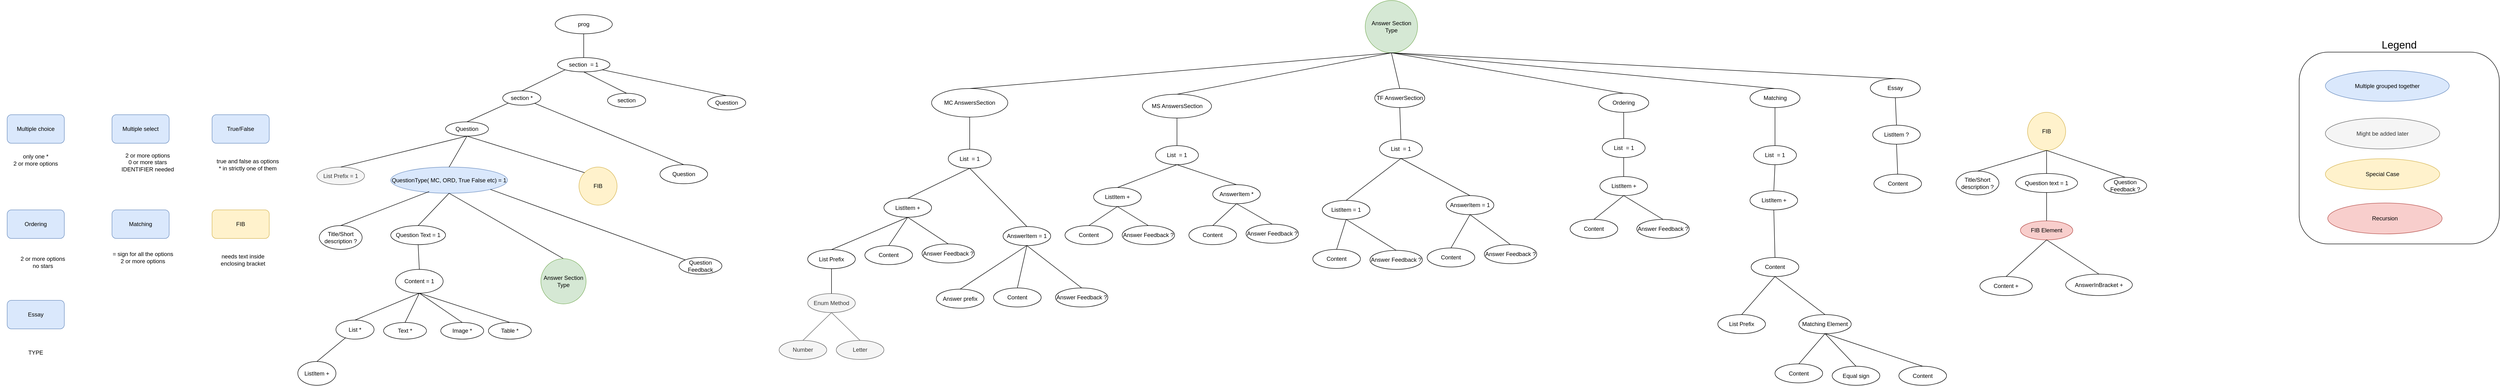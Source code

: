 <mxfile version="13.9.9" type="device" pages="6"><diagram id="45zZaDM44tu8bxw3Odgh" name="Grammar tree"><mxGraphModel dx="1483" dy="1057" grid="1" gridSize="10" guides="1" tooltips="1" connect="1" arrows="1" fold="1" page="1" pageScale="1" pageWidth="850" pageHeight="1100" math="0" shadow="0"><root><mxCell id="0"/><mxCell id="1" parent="0"/><mxCell id="CYBYxmgcmwmzH--mJJ6P-87" value="Legend" style="rounded=1;whiteSpace=wrap;html=1;labelPosition=center;verticalLabelPosition=top;align=center;verticalAlign=bottom;fontSize=22;" parent="1" vertex="1"><mxGeometry x="4850" y="108.5" width="420" height="403" as="geometry"/></mxCell><mxCell id="dwtSvxqMbMazdJd5jk8E-1" value="Multiple choice" style="rounded=1;whiteSpace=wrap;html=1;fillColor=#dae8fc;strokeColor=#6c8ebf;" parent="1" vertex="1"><mxGeometry x="40" y="240" width="120" height="60" as="geometry"/></mxCell><mxCell id="dwtSvxqMbMazdJd5jk8E-2" value="Multiple select" style="rounded=1;whiteSpace=wrap;html=1;fillColor=#dae8fc;strokeColor=#6c8ebf;" parent="1" vertex="1"><mxGeometry x="260" y="240" width="120" height="60" as="geometry"/></mxCell><mxCell id="dwtSvxqMbMazdJd5jk8E-3" value="True/False" style="rounded=1;whiteSpace=wrap;html=1;fillColor=#dae8fc;strokeColor=#6c8ebf;" parent="1" vertex="1"><mxGeometry x="470" y="240" width="120" height="60" as="geometry"/></mxCell><mxCell id="dwtSvxqMbMazdJd5jk8E-4" value="Ordering" style="rounded=1;whiteSpace=wrap;html=1;fillColor=#dae8fc;strokeColor=#6c8ebf;" parent="1" vertex="1"><mxGeometry x="40" y="440" width="120" height="60" as="geometry"/></mxCell><mxCell id="dwtSvxqMbMazdJd5jk8E-5" value="Matching" style="rounded=1;whiteSpace=wrap;html=1;fillColor=#dae8fc;strokeColor=#6c8ebf;" parent="1" vertex="1"><mxGeometry x="260" y="440" width="120" height="60" as="geometry"/></mxCell><mxCell id="dwtSvxqMbMazdJd5jk8E-6" value="FIB" style="rounded=1;whiteSpace=wrap;html=1;fillColor=#fff2cc;strokeColor=#d6b656;" parent="1" vertex="1"><mxGeometry x="470" y="440" width="120" height="60" as="geometry"/></mxCell><mxCell id="dwtSvxqMbMazdJd5jk8E-7" value="Essay" style="rounded=1;whiteSpace=wrap;html=1;fillColor=#dae8fc;strokeColor=#6c8ebf;" parent="1" vertex="1"><mxGeometry x="40" y="630" width="120" height="60" as="geometry"/></mxCell><mxCell id="dwtSvxqMbMazdJd5jk8E-8" value="true and false as options&lt;br&gt;* in strictly one of them" style="text;html=1;strokeColor=none;fillColor=none;align=center;verticalAlign=middle;whiteSpace=wrap;rounded=0;" parent="1" vertex="1"><mxGeometry x="470" y="330" width="150" height="30" as="geometry"/></mxCell><mxCell id="dwtSvxqMbMazdJd5jk8E-9" value="only one *&lt;br&gt;2 or more options&lt;br&gt;" style="text;html=1;strokeColor=none;fillColor=none;align=center;verticalAlign=middle;whiteSpace=wrap;rounded=0;" parent="1" vertex="1"><mxGeometry x="25" y="320" width="150" height="30" as="geometry"/></mxCell><mxCell id="dwtSvxqMbMazdJd5jk8E-10" value="2 or more options&lt;br&gt;no stars" style="text;html=1;strokeColor=none;fillColor=none;align=center;verticalAlign=middle;whiteSpace=wrap;rounded=0;" parent="1" vertex="1"><mxGeometry x="40" y="535" width="150" height="30" as="geometry"/></mxCell><mxCell id="dwtSvxqMbMazdJd5jk8E-11" value="2 or more options&lt;br&gt;0 or more stars&lt;br&gt;IDENTIFIER needed" style="text;html=1;strokeColor=none;fillColor=none;align=center;verticalAlign=middle;whiteSpace=wrap;rounded=0;" parent="1" vertex="1"><mxGeometry x="260" y="320" width="150" height="40" as="geometry"/></mxCell><mxCell id="dwtSvxqMbMazdJd5jk8E-12" value="= sign for all the options&lt;br&gt;2 or more options" style="text;html=1;strokeColor=none;fillColor=none;align=center;verticalAlign=middle;whiteSpace=wrap;rounded=0;" parent="1" vertex="1"><mxGeometry x="260" y="520" width="130" height="40" as="geometry"/></mxCell><mxCell id="dwtSvxqMbMazdJd5jk8E-13" value="needs text inside enclosing bracket" style="text;html=1;strokeColor=none;fillColor=none;align=center;verticalAlign=middle;whiteSpace=wrap;rounded=0;" parent="1" vertex="1"><mxGeometry x="470" y="520" width="130" height="50" as="geometry"/></mxCell><mxCell id="dwtSvxqMbMazdJd5jk8E-14" value="TYPE&lt;br&gt;" style="text;html=1;strokeColor=none;fillColor=none;align=center;verticalAlign=middle;whiteSpace=wrap;rounded=0;" parent="1" vertex="1"><mxGeometry x="40" y="720" width="120" height="40" as="geometry"/></mxCell><mxCell id="JXEi9lbjoxlXTPyIuML0-2" value="section&amp;nbsp; = 1" style="ellipse;whiteSpace=wrap;html=1;" parent="1" vertex="1"><mxGeometry x="1195" y="120" width="110" height="30" as="geometry"/></mxCell><mxCell id="JXEi9lbjoxlXTPyIuML0-3" value="section *" style="ellipse;whiteSpace=wrap;html=1;" parent="1" vertex="1"><mxGeometry x="1080" y="190" width="80" height="30" as="geometry"/></mxCell><mxCell id="JXEi9lbjoxlXTPyIuML0-4" value="QuestionType( MC, ORD, True False etc) = 1" style="ellipse;whiteSpace=wrap;html=1;fillColor=#dae8fc;strokeColor=#6c8ebf;" parent="1" vertex="1"><mxGeometry x="845" y="350" width="245" height="55" as="geometry"/></mxCell><mxCell id="JXEi9lbjoxlXTPyIuML0-5" value="Question" style="ellipse;whiteSpace=wrap;html=1;" parent="1" vertex="1"><mxGeometry x="1410" y="345" width="100" height="40" as="geometry"/></mxCell><mxCell id="JXEi9lbjoxlXTPyIuML0-7" value="" style="endArrow=none;html=1;exitX=0.5;exitY=0;exitDx=0;exitDy=0;" parent="1" source="JXEi9lbjoxlXTPyIuML0-5" target="JXEi9lbjoxlXTPyIuML0-3" edge="1"><mxGeometry width="50" height="50" relative="1" as="geometry"><mxPoint x="1100" y="280.0" as="sourcePoint"/><mxPoint x="1190" y="240.0" as="targetPoint"/></mxGeometry></mxCell><mxCell id="JXEi9lbjoxlXTPyIuML0-9" value="" style="endArrow=none;html=1;exitX=0.5;exitY=0;exitDx=0;exitDy=0;entryX=0;entryY=1;entryDx=0;entryDy=0;" parent="1" source="JXEi9lbjoxlXTPyIuML0-3" target="JXEi9lbjoxlXTPyIuML0-2" edge="1"><mxGeometry width="50" height="50" relative="1" as="geometry"><mxPoint x="1270" y="280.0" as="sourcePoint"/><mxPoint x="1209.393" y="238.119" as="targetPoint"/></mxGeometry></mxCell><mxCell id="JXEi9lbjoxlXTPyIuML0-10" value="Question" style="ellipse;whiteSpace=wrap;html=1;" parent="1" vertex="1"><mxGeometry x="1510" y="200" width="80" height="30" as="geometry"/></mxCell><mxCell id="JXEi9lbjoxlXTPyIuML0-11" value="" style="endArrow=none;html=1;exitX=0.5;exitY=0;exitDx=0;exitDy=0;entryX=1;entryY=1;entryDx=0;entryDy=0;" parent="1" source="JXEi9lbjoxlXTPyIuML0-10" target="JXEi9lbjoxlXTPyIuML0-2" edge="1"><mxGeometry width="50" height="50" relative="1" as="geometry"><mxPoint x="1190" y="210.0" as="sourcePoint"/><mxPoint x="1335.255" y="155.368" as="targetPoint"/></mxGeometry></mxCell><mxCell id="JXEi9lbjoxlXTPyIuML0-12" value="Title/Short description ?" style="ellipse;whiteSpace=wrap;html=1;" parent="1" vertex="1"><mxGeometry x="695" y="473" width="90" height="50" as="geometry"/></mxCell><mxCell id="JXEi9lbjoxlXTPyIuML0-13" value="prog" style="ellipse;whiteSpace=wrap;html=1;" parent="1" vertex="1"><mxGeometry x="1190" y="30" width="120" height="40" as="geometry"/></mxCell><mxCell id="JXEi9lbjoxlXTPyIuML0-14" value="" style="endArrow=none;html=1;exitX=0.5;exitY=0;exitDx=0;exitDy=0;" parent="1" source="JXEi9lbjoxlXTPyIuML0-2" target="JXEi9lbjoxlXTPyIuML0-13" edge="1"><mxGeometry width="50" height="50" relative="1" as="geometry"><mxPoint x="1190" y="210.0" as="sourcePoint"/><mxPoint x="1335.255" y="155.368" as="targetPoint"/></mxGeometry></mxCell><mxCell id="JXEi9lbjoxlXTPyIuML0-15" value="section" style="ellipse;whiteSpace=wrap;html=1;" parent="1" vertex="1"><mxGeometry x="1300" y="195" width="80" height="30" as="geometry"/></mxCell><mxCell id="JXEi9lbjoxlXTPyIuML0-16" value="" style="endArrow=none;html=1;exitX=0.5;exitY=0;exitDx=0;exitDy=0;entryX=0.5;entryY=1;entryDx=0;entryDy=0;" parent="1" source="JXEi9lbjoxlXTPyIuML0-15" target="JXEi9lbjoxlXTPyIuML0-2" edge="1"><mxGeometry width="50" height="50" relative="1" as="geometry"><mxPoint x="1560.0" y="210.0" as="sourcePoint"/><mxPoint x="1414.745" y="155.368" as="targetPoint"/></mxGeometry></mxCell><mxCell id="JXEi9lbjoxlXTPyIuML0-17" value="" style="endArrow=none;html=1;entryX=0.329;entryY=0.935;entryDx=0;entryDy=0;exitX=0.5;exitY=0;exitDx=0;exitDy=0;entryPerimeter=0;" parent="1" source="JXEi9lbjoxlXTPyIuML0-12" target="JXEi9lbjoxlXTPyIuML0-4" edge="1"><mxGeometry width="50" height="50" relative="1" as="geometry"><mxPoint x="990" y="373.0" as="sourcePoint"/><mxPoint x="1050.872" y="318.28" as="targetPoint"/></mxGeometry></mxCell><mxCell id="JXEi9lbjoxlXTPyIuML0-18" value="Question Text = 1" style="ellipse;whiteSpace=wrap;html=1;" parent="1" vertex="1"><mxGeometry x="845" y="473" width="115" height="40" as="geometry"/></mxCell><mxCell id="JXEi9lbjoxlXTPyIuML0-22" value="List *" style="ellipse;whiteSpace=wrap;html=1;" parent="1" vertex="1"><mxGeometry x="730" y="671.5" width="80" height="40" as="geometry"/></mxCell><mxCell id="JXEi9lbjoxlXTPyIuML0-23" value="" style="endArrow=none;html=1;entryX=0.5;entryY=1;entryDx=0;entryDy=0;exitX=0.5;exitY=0;exitDx=0;exitDy=0;" parent="1" source="JXEi9lbjoxlXTPyIuML0-18" target="JXEi9lbjoxlXTPyIuML0-4" edge="1"><mxGeometry width="50" height="50" relative="1" as="geometry"><mxPoint x="845" y="483" as="sourcePoint"/><mxPoint x="972.9" y="410.4" as="targetPoint"/></mxGeometry></mxCell><mxCell id="JXEi9lbjoxlXTPyIuML0-25" value="ListItem +" style="ellipse;whiteSpace=wrap;html=1;" parent="1" vertex="1"><mxGeometry x="650" y="758.5" width="80" height="50" as="geometry"/></mxCell><mxCell id="JXEi9lbjoxlXTPyIuML0-26" value="" style="endArrow=none;html=1;entryX=0.257;entryY=0.921;entryDx=0;entryDy=0;exitX=0.5;exitY=0;exitDx=0;exitDy=0;entryPerimeter=0;" parent="1" source="JXEi9lbjoxlXTPyIuML0-25" target="JXEi9lbjoxlXTPyIuML0-22" edge="1"><mxGeometry width="50" height="50" relative="1" as="geometry"><mxPoint x="850" y="721.5" as="sourcePoint"/><mxPoint x="889.39" y="623.02" as="targetPoint"/></mxGeometry></mxCell><mxCell id="JXEi9lbjoxlXTPyIuML0-30" value="Text *" style="ellipse;whiteSpace=wrap;html=1;" parent="1" vertex="1"><mxGeometry x="830" y="676.5" width="90" height="35" as="geometry"/></mxCell><mxCell id="JXEi9lbjoxlXTPyIuML0-32" value="Image *" style="ellipse;whiteSpace=wrap;html=1;" parent="1" vertex="1"><mxGeometry x="950" y="676.5" width="90" height="35" as="geometry"/></mxCell><mxCell id="JXEi9lbjoxlXTPyIuML0-34" value="Table *" style="ellipse;whiteSpace=wrap;html=1;" parent="1" vertex="1"><mxGeometry x="1050" y="676.5" width="90" height="35" as="geometry"/></mxCell><mxCell id="JXEi9lbjoxlXTPyIuML0-38" value="Question Feedback" style="ellipse;whiteSpace=wrap;html=1;" parent="1" vertex="1"><mxGeometry x="1450" y="540" width="90" height="35" as="geometry"/></mxCell><mxCell id="JXEi9lbjoxlXTPyIuML0-39" value="" style="endArrow=none;html=1;entryX=1;entryY=1;entryDx=0;entryDy=0;exitX=0;exitY=0;exitDx=0;exitDy=0;" parent="1" source="JXEi9lbjoxlXTPyIuML0-38" target="JXEi9lbjoxlXTPyIuML0-4" edge="1"><mxGeometry width="50" height="50" relative="1" as="geometry"><mxPoint x="1263.436" y="498.745" as="sourcePoint"/><mxPoint x="1025.355" y="407.142" as="targetPoint"/></mxGeometry></mxCell><mxCell id="JXEi9lbjoxlXTPyIuML0-41" value="Question" style="ellipse;whiteSpace=wrap;html=1;" parent="1" vertex="1"><mxGeometry x="960" y="255" width="90" height="30" as="geometry"/></mxCell><mxCell id="JXEi9lbjoxlXTPyIuML0-42" value="" style="endArrow=none;html=1;entryX=0.5;entryY=0;entryDx=0;entryDy=0;exitX=0;exitY=1;exitDx=0;exitDy=0;" parent="1" source="JXEi9lbjoxlXTPyIuML0-3" target="JXEi9lbjoxlXTPyIuML0-41" edge="1"><mxGeometry width="50" height="50" relative="1" as="geometry"><mxPoint x="1433.107" y="527.654" as="sourcePoint"/><mxPoint x="1040" y="393" as="targetPoint"/></mxGeometry></mxCell><mxCell id="JXEi9lbjoxlXTPyIuML0-43" value="" style="endArrow=none;html=1;entryX=0.5;entryY=1;entryDx=0;entryDy=0;exitX=0.5;exitY=0;exitDx=0;exitDy=0;" parent="1" source="JXEi9lbjoxlXTPyIuML0-4" target="JXEi9lbjoxlXTPyIuML0-41" edge="1"><mxGeometry width="50" height="50" relative="1" as="geometry"><mxPoint x="1443.107" y="537.654" as="sourcePoint"/><mxPoint x="1050" y="403" as="targetPoint"/></mxGeometry></mxCell><mxCell id="JXEi9lbjoxlXTPyIuML0-46" value="" style="endArrow=none;html=1;entryX=0.5;entryY=1;entryDx=0;entryDy=0;exitX=0.5;exitY=0;exitDx=0;exitDy=0;" parent="1" source="JXEi9lbjoxlXTPyIuML0-63" target="JXEi9lbjoxlXTPyIuML0-4" edge="1"><mxGeometry width="50" height="50" relative="1" as="geometry"><mxPoint x="1292.5" y="650" as="sourcePoint"/><mxPoint x="1115" y="393" as="targetPoint"/></mxGeometry></mxCell><mxCell id="JXEi9lbjoxlXTPyIuML0-51" value="&lt;span&gt;Answer Section Type&lt;/span&gt;" style="ellipse;whiteSpace=wrap;html=1;aspect=fixed;fillColor=#d5e8d4;strokeColor=#82b366;" parent="1" vertex="1"><mxGeometry x="2890" width="110" height="110" as="geometry"/></mxCell><mxCell id="JXEi9lbjoxlXTPyIuML0-52" value="MC AnswersSection" style="ellipse;whiteSpace=wrap;html=1;" parent="1" vertex="1"><mxGeometry x="1980" y="185" width="160" height="60" as="geometry"/></mxCell><mxCell id="JXEi9lbjoxlXTPyIuML0-53" value="List&amp;nbsp; = 1" style="ellipse;whiteSpace=wrap;html=1;" parent="1" vertex="1"><mxGeometry x="2015" y="312.5" width="90" height="40" as="geometry"/></mxCell><mxCell id="JXEi9lbjoxlXTPyIuML0-54" value="" style="endArrow=none;html=1;entryX=0.5;entryY=1;entryDx=0;entryDy=0;exitX=0.5;exitY=0;exitDx=0;exitDy=0;" parent="1" source="JXEi9lbjoxlXTPyIuML0-53" target="JXEi9lbjoxlXTPyIuML0-52" edge="1"><mxGeometry width="50" height="50" relative="1" as="geometry"><mxPoint x="1947.5" y="118" as="sourcePoint"/><mxPoint x="1986.89" y="19.52" as="targetPoint"/></mxGeometry></mxCell><mxCell id="JXEi9lbjoxlXTPyIuML0-55" value="ListItem +" style="ellipse;whiteSpace=wrap;html=1;" parent="1" vertex="1"><mxGeometry x="1880" y="415.5" width="100" height="40" as="geometry"/></mxCell><mxCell id="JXEi9lbjoxlXTPyIuML0-56" value="" style="endArrow=none;html=1;exitX=0.5;exitY=0;exitDx=0;exitDy=0;entryX=0.5;entryY=1;entryDx=0;entryDy=0;" parent="1" source="JXEi9lbjoxlXTPyIuML0-55" target="JXEi9lbjoxlXTPyIuML0-53" edge="1"><mxGeometry width="50" height="50" relative="1" as="geometry"><mxPoint x="1952.5" y="178.5" as="sourcePoint"/><mxPoint x="1998.06" y="125.34" as="targetPoint"/></mxGeometry></mxCell><mxCell id="JXEi9lbjoxlXTPyIuML0-57" value="TF AnswerSection" style="ellipse;whiteSpace=wrap;html=1;" parent="1" vertex="1"><mxGeometry x="2910" y="185" width="105" height="40" as="geometry"/></mxCell><mxCell id="JXEi9lbjoxlXTPyIuML0-58" value="MS AnswersSection" style="ellipse;whiteSpace=wrap;html=1;" parent="1" vertex="1"><mxGeometry x="2422.5" y="197" width="145" height="50" as="geometry"/></mxCell><mxCell id="JXEi9lbjoxlXTPyIuML0-60" value="" style="endArrow=none;html=1;entryX=0.5;entryY=1;entryDx=0;entryDy=0;exitX=0.5;exitY=0;exitDx=0;exitDy=0;" parent="1" source="JXEi9lbjoxlXTPyIuML0-52" target="JXEi9lbjoxlXTPyIuML0-51" edge="1"><mxGeometry width="50" height="50" relative="1" as="geometry"><mxPoint x="2155" y="341.5" as="sourcePoint"/><mxPoint x="2186.793" y="182.83" as="targetPoint"/></mxGeometry></mxCell><mxCell id="JXEi9lbjoxlXTPyIuML0-61" value="" style="endArrow=none;html=1;entryX=0.5;entryY=1;entryDx=0;entryDy=0;exitX=0.5;exitY=0;exitDx=0;exitDy=0;" parent="1" source="JXEi9lbjoxlXTPyIuML0-58" target="JXEi9lbjoxlXTPyIuML0-51" edge="1"><mxGeometry width="50" height="50" relative="1" as="geometry"><mxPoint x="2132.5" y="281.5" as="sourcePoint"/><mxPoint x="2232.5" y="191.5" as="targetPoint"/></mxGeometry></mxCell><mxCell id="JXEi9lbjoxlXTPyIuML0-62" value="" style="endArrow=none;html=1;entryX=0.5;entryY=1;entryDx=0;entryDy=0;exitX=0.5;exitY=0;exitDx=0;exitDy=0;" parent="1" source="JXEi9lbjoxlXTPyIuML0-57" target="JXEi9lbjoxlXTPyIuML0-51" edge="1"><mxGeometry width="50" height="50" relative="1" as="geometry"><mxPoint x="2217.5" y="261.5" as="sourcePoint"/><mxPoint x="2230" y="71.5" as="targetPoint"/></mxGeometry></mxCell><mxCell id="JXEi9lbjoxlXTPyIuML0-63" value="&lt;span&gt;Answer Section Type&lt;/span&gt;" style="ellipse;whiteSpace=wrap;html=1;aspect=fixed;fillColor=#d5e8d4;strokeColor=#82b366;" parent="1" vertex="1"><mxGeometry x="1160" y="542.5" width="95" height="95" as="geometry"/></mxCell><mxCell id="JXEi9lbjoxlXTPyIuML0-64" value="FIB" style="ellipse;whiteSpace=wrap;html=1;aspect=fixed;fillColor=#fff2cc;strokeColor=#d6b656;" parent="1" vertex="1"><mxGeometry x="1240" y="350" width="80" height="80" as="geometry"/></mxCell><mxCell id="JXEi9lbjoxlXTPyIuML0-65" value="" style="endArrow=none;html=1;exitX=0;exitY=0;exitDx=0;exitDy=0;entryX=0.5;entryY=1;entryDx=0;entryDy=0;" parent="1" source="JXEi9lbjoxlXTPyIuML0-64" target="JXEi9lbjoxlXTPyIuML0-41" edge="1"><mxGeometry width="50" height="50" relative="1" as="geometry"><mxPoint x="1490" y="413" as="sourcePoint"/><mxPoint x="1190.051" y="217.979" as="targetPoint"/></mxGeometry></mxCell><mxCell id="JXEi9lbjoxlXTPyIuML0-66" value="Ordering" style="ellipse;whiteSpace=wrap;html=1;" parent="1" vertex="1"><mxGeometry x="3380" y="195" width="105" height="40" as="geometry"/></mxCell><mxCell id="JXEi9lbjoxlXTPyIuML0-67" value="Matching" style="ellipse;whiteSpace=wrap;html=1;" parent="1" vertex="1"><mxGeometry x="3697.5" y="185" width="105" height="40" as="geometry"/></mxCell><mxCell id="JXEi9lbjoxlXTPyIuML0-68" value="" style="endArrow=none;html=1;entryX=0.5;entryY=1;entryDx=0;entryDy=0;exitX=0.5;exitY=0;exitDx=0;exitDy=0;" parent="1" source="JXEi9lbjoxlXTPyIuML0-66" target="JXEi9lbjoxlXTPyIuML0-51" edge="1"><mxGeometry width="50" height="50" relative="1" as="geometry"><mxPoint x="2392.5" y="264.5" as="sourcePoint"/><mxPoint x="2205" y="71.5" as="targetPoint"/></mxGeometry></mxCell><mxCell id="JXEi9lbjoxlXTPyIuML0-69" value="" style="endArrow=none;html=1;entryX=0.5;entryY=1;entryDx=0;entryDy=0;exitX=0.5;exitY=0;exitDx=0;exitDy=0;" parent="1" source="JXEi9lbjoxlXTPyIuML0-67" target="JXEi9lbjoxlXTPyIuML0-51" edge="1"><mxGeometry width="50" height="50" relative="1" as="geometry"><mxPoint x="2552.5" y="264.5" as="sourcePoint"/><mxPoint x="2215" y="81.5" as="targetPoint"/></mxGeometry></mxCell><mxCell id="JXEi9lbjoxlXTPyIuML0-72" value="Content = 1" style="ellipse;whiteSpace=wrap;html=1;" parent="1" vertex="1"><mxGeometry x="855" y="565" width="100" height="50" as="geometry"/></mxCell><mxCell id="JXEi9lbjoxlXTPyIuML0-73" value="" style="endArrow=none;html=1;entryX=0.5;entryY=1;entryDx=0;entryDy=0;exitX=0.5;exitY=0;exitDx=0;exitDy=0;" parent="1" source="JXEi9lbjoxlXTPyIuML0-22" target="JXEi9lbjoxlXTPyIuML0-72" edge="1"><mxGeometry width="50" height="50" relative="1" as="geometry"><mxPoint x="690.0" y="804.5" as="sourcePoint"/><mxPoint x="750.56" y="754.34" as="targetPoint"/></mxGeometry></mxCell><mxCell id="JXEi9lbjoxlXTPyIuML0-74" value="" style="endArrow=none;html=1;exitX=0.5;exitY=0;exitDx=0;exitDy=0;entryX=0.5;entryY=1;entryDx=0;entryDy=0;" parent="1" source="JXEi9lbjoxlXTPyIuML0-30" target="JXEi9lbjoxlXTPyIuML0-72" edge="1"><mxGeometry width="50" height="50" relative="1" as="geometry"><mxPoint x="770" y="717.5" as="sourcePoint"/><mxPoint x="930" y="637.5" as="targetPoint"/></mxGeometry></mxCell><mxCell id="JXEi9lbjoxlXTPyIuML0-75" value="" style="endArrow=none;html=1;exitX=0.5;exitY=0;exitDx=0;exitDy=0;entryX=0.5;entryY=1;entryDx=0;entryDy=0;" parent="1" source="JXEi9lbjoxlXTPyIuML0-32" target="JXEi9lbjoxlXTPyIuML0-72" edge="1"><mxGeometry width="50" height="50" relative="1" as="geometry"><mxPoint x="875" y="722.5" as="sourcePoint"/><mxPoint x="915" y="625" as="targetPoint"/></mxGeometry></mxCell><mxCell id="JXEi9lbjoxlXTPyIuML0-76" value="" style="endArrow=none;html=1;exitX=0.5;exitY=0;exitDx=0;exitDy=0;entryX=0.5;entryY=1;entryDx=0;entryDy=0;" parent="1" source="JXEi9lbjoxlXTPyIuML0-34" target="JXEi9lbjoxlXTPyIuML0-72" edge="1"><mxGeometry width="50" height="50" relative="1" as="geometry"><mxPoint x="995" y="722.5" as="sourcePoint"/><mxPoint x="915" y="625" as="targetPoint"/></mxGeometry></mxCell><mxCell id="JXEi9lbjoxlXTPyIuML0-77" value="" style="endArrow=none;html=1;exitX=0.5;exitY=0;exitDx=0;exitDy=0;entryX=0.5;entryY=1;entryDx=0;entryDy=0;" parent="1" source="JXEi9lbjoxlXTPyIuML0-72" target="JXEi9lbjoxlXTPyIuML0-18" edge="1"><mxGeometry width="50" height="50" relative="1" as="geometry"><mxPoint x="985" y="745" as="sourcePoint"/><mxPoint x="905" y="647.5" as="targetPoint"/></mxGeometry></mxCell><mxCell id="JXEi9lbjoxlXTPyIuML0-80" value="AnswerItem = 1" style="ellipse;whiteSpace=wrap;html=1;" parent="1" vertex="1"><mxGeometry x="2130" y="475" width="100" height="40" as="geometry"/></mxCell><mxCell id="JXEi9lbjoxlXTPyIuML0-81" value="" style="endArrow=none;html=1;exitX=0.5;exitY=0;exitDx=0;exitDy=0;entryX=0.5;entryY=1;entryDx=0;entryDy=0;" parent="1" source="JXEi9lbjoxlXTPyIuML0-80" target="JXEi9lbjoxlXTPyIuML0-53" edge="1"><mxGeometry width="50" height="50" relative="1" as="geometry"><mxPoint x="2075" y="411" as="sourcePoint"/><mxPoint x="2070" y="362.5" as="targetPoint"/></mxGeometry></mxCell><mxCell id="JXEi9lbjoxlXTPyIuML0-83" value="" style="endArrow=none;html=1;exitX=0.5;exitY=0;exitDx=0;exitDy=0;entryX=0.5;entryY=1;entryDx=0;entryDy=0;" parent="1" source="CYBYxmgcmwmzH--mJJ6P-72" target="JXEi9lbjoxlXTPyIuML0-55" edge="1"><mxGeometry width="50" height="50" relative="1" as="geometry"><mxPoint x="1890" y="511.5" as="sourcePoint"/><mxPoint x="2070" y="467" as="targetPoint"/></mxGeometry></mxCell><mxCell id="JXEi9lbjoxlXTPyIuML0-84" value="Content" style="ellipse;whiteSpace=wrap;html=1;" parent="1" vertex="1"><mxGeometry x="2110" y="604" width="100" height="40" as="geometry"/></mxCell><mxCell id="JXEi9lbjoxlXTPyIuML0-85" value="" style="endArrow=none;html=1;exitX=0.5;exitY=0;exitDx=0;exitDy=0;entryX=0.5;entryY=1;entryDx=0;entryDy=0;" parent="1" source="JXEi9lbjoxlXTPyIuML0-84" target="JXEi9lbjoxlXTPyIuML0-80" edge="1"><mxGeometry width="50" height="50" relative="1" as="geometry"><mxPoint x="2080" y="520.5" as="sourcePoint"/><mxPoint x="2180" y="525" as="targetPoint"/></mxGeometry></mxCell><mxCell id="JXEi9lbjoxlXTPyIuML0-86" value="List&amp;nbsp; = 1" style="ellipse;whiteSpace=wrap;html=1;" parent="1" vertex="1"><mxGeometry x="2920" y="292" width="90" height="40" as="geometry"/></mxCell><mxCell id="JXEi9lbjoxlXTPyIuML0-88" value="" style="endArrow=none;html=1;exitX=0.5;exitY=0;exitDx=0;exitDy=0;entryX=0.5;entryY=1;entryDx=0;entryDy=0;" parent="1" source="CYBYxmgcmwmzH--mJJ6P-28" target="JXEi9lbjoxlXTPyIuML0-86" edge="1"><mxGeometry width="50" height="50" relative="1" as="geometry"><mxPoint x="2850" y="378.5" as="sourcePoint"/><mxPoint x="2838.06" y="94.84" as="targetPoint"/></mxGeometry></mxCell><mxCell id="JXEi9lbjoxlXTPyIuML0-90" value="" style="endArrow=none;html=1;exitX=0.5;exitY=0;exitDx=0;exitDy=0;entryX=0.5;entryY=1;entryDx=0;entryDy=0;" parent="1" source="CYBYxmgcmwmzH--mJJ6P-29" target="JXEi9lbjoxlXTPyIuML0-86" edge="1"><mxGeometry width="50" height="50" relative="1" as="geometry"><mxPoint x="2990" y="382" as="sourcePoint"/><mxPoint x="2910" y="332" as="targetPoint"/></mxGeometry></mxCell><mxCell id="JXEi9lbjoxlXTPyIuML0-91" value="" style="endArrow=none;html=1;exitX=0.5;exitY=0;exitDx=0;exitDy=0;entryX=0.5;entryY=1;entryDx=0;entryDy=0;" parent="1" source="JXEi9lbjoxlXTPyIuML0-86" target="JXEi9lbjoxlXTPyIuML0-57" edge="1"><mxGeometry width="50" height="50" relative="1" as="geometry"><mxPoint x="2630" y="403.5" as="sourcePoint"/><mxPoint x="2510" y="343.5" as="targetPoint"/></mxGeometry></mxCell><mxCell id="CYBYxmgcmwmzH--mJJ6P-1" value="Answer Feedback ?" style="ellipse;whiteSpace=wrap;html=1;" parent="1" vertex="1"><mxGeometry x="1960" y="511.5" width="110" height="40" as="geometry"/></mxCell><mxCell id="CYBYxmgcmwmzH--mJJ6P-2" value="" style="endArrow=none;html=1;exitX=0.5;exitY=0;exitDx=0;exitDy=0;entryX=0.5;entryY=1;entryDx=0;entryDy=0;" parent="1" source="CYBYxmgcmwmzH--mJJ6P-1" target="JXEi9lbjoxlXTPyIuML0-55" edge="1"><mxGeometry width="50" height="50" relative="1" as="geometry"><mxPoint x="1900" y="521.5" as="sourcePoint"/><mxPoint x="1940" y="465.5" as="targetPoint"/></mxGeometry></mxCell><mxCell id="CYBYxmgcmwmzH--mJJ6P-3" value="List&amp;nbsp; = 1" style="ellipse;whiteSpace=wrap;html=1;" parent="1" vertex="1"><mxGeometry x="2450" y="305" width="90" height="40" as="geometry"/></mxCell><mxCell id="CYBYxmgcmwmzH--mJJ6P-4" value="" style="endArrow=none;html=1;entryX=0.5;entryY=1;entryDx=0;entryDy=0;exitX=0.5;exitY=0;exitDx=0;exitDy=0;" parent="1" source="CYBYxmgcmwmzH--mJJ6P-3" target="JXEi9lbjoxlXTPyIuML0-58" edge="1"><mxGeometry width="50" height="50" relative="1" as="geometry"><mxPoint x="2137.5" y="318.5" as="sourcePoint"/><mxPoint x="2137.5" y="250" as="targetPoint"/></mxGeometry></mxCell><mxCell id="CYBYxmgcmwmzH--mJJ6P-5" value="ListItem +" style="ellipse;whiteSpace=wrap;html=1;" parent="1" vertex="1"><mxGeometry x="2320" y="393" width="100" height="40" as="geometry"/></mxCell><mxCell id="CYBYxmgcmwmzH--mJJ6P-6" value="Content" style="ellipse;whiteSpace=wrap;html=1;" parent="1" vertex="1"><mxGeometry x="2260" y="473" width="100" height="40" as="geometry"/></mxCell><mxCell id="CYBYxmgcmwmzH--mJJ6P-7" value="" style="endArrow=none;html=1;exitX=0.5;exitY=0;exitDx=0;exitDy=0;entryX=0.5;entryY=1;entryDx=0;entryDy=0;" parent="1" source="CYBYxmgcmwmzH--mJJ6P-6" target="CYBYxmgcmwmzH--mJJ6P-5" edge="1"><mxGeometry width="50" height="50" relative="1" as="geometry"><mxPoint x="2680" y="525" as="sourcePoint"/><mxPoint x="2630" y="466.5" as="targetPoint"/></mxGeometry></mxCell><mxCell id="CYBYxmgcmwmzH--mJJ6P-8" value="Answer Feedback ?" style="ellipse;whiteSpace=wrap;html=1;" parent="1" vertex="1"><mxGeometry x="2380" y="473" width="110" height="40" as="geometry"/></mxCell><mxCell id="CYBYxmgcmwmzH--mJJ6P-9" value="" style="endArrow=none;html=1;exitX=0.5;exitY=0;exitDx=0;exitDy=0;entryX=0.5;entryY=1;entryDx=0;entryDy=0;" parent="1" source="CYBYxmgcmwmzH--mJJ6P-8" target="CYBYxmgcmwmzH--mJJ6P-5" edge="1"><mxGeometry width="50" height="50" relative="1" as="geometry"><mxPoint x="2460" y="521" as="sourcePoint"/><mxPoint x="2500" y="465" as="targetPoint"/></mxGeometry></mxCell><mxCell id="CYBYxmgcmwmzH--mJJ6P-10" value="" style="endArrow=none;html=1;entryX=0.5;entryY=1;entryDx=0;entryDy=0;exitX=0.5;exitY=0;exitDx=0;exitDy=0;" parent="1" source="CYBYxmgcmwmzH--mJJ6P-5" target="CYBYxmgcmwmzH--mJJ6P-3" edge="1"><mxGeometry width="50" height="50" relative="1" as="geometry"><mxPoint x="2505" y="328" as="sourcePoint"/><mxPoint x="2505" y="253" as="targetPoint"/></mxGeometry></mxCell><mxCell id="CYBYxmgcmwmzH--mJJ6P-12" value="" style="endArrow=none;html=1;exitX=0.5;exitY=0;exitDx=0;exitDy=0;entryX=0.5;entryY=1;entryDx=0;entryDy=0;" parent="1" source="CYBYxmgcmwmzH--mJJ6P-14" target="CYBYxmgcmwmzH--mJJ6P-13" edge="1"><mxGeometry width="50" height="50" relative="1" as="geometry"><mxPoint x="2580" y="491" as="sourcePoint"/><mxPoint x="2600.456" y="365.52" as="targetPoint"/></mxGeometry></mxCell><mxCell id="CYBYxmgcmwmzH--mJJ6P-13" value="AnswerItem *" style="ellipse;whiteSpace=wrap;html=1;" parent="1" vertex="1"><mxGeometry x="2570" y="387" width="100" height="40" as="geometry"/></mxCell><mxCell id="CYBYxmgcmwmzH--mJJ6P-14" value="Content" style="ellipse;whiteSpace=wrap;html=1;" parent="1" vertex="1"><mxGeometry x="2520" y="473" width="100" height="40" as="geometry"/></mxCell><mxCell id="CYBYxmgcmwmzH--mJJ6P-23" value="" style="endArrow=none;html=1;entryX=0.5;entryY=1;entryDx=0;entryDy=0;exitX=0.5;exitY=0;exitDx=0;exitDy=0;" parent="1" source="CYBYxmgcmwmzH--mJJ6P-13" target="CYBYxmgcmwmzH--mJJ6P-3" edge="1"><mxGeometry width="50" height="50" relative="1" as="geometry"><mxPoint x="2505" y="418" as="sourcePoint"/><mxPoint x="2505" y="368" as="targetPoint"/></mxGeometry></mxCell><mxCell id="CYBYxmgcmwmzH--mJJ6P-24" value="" style="endArrow=none;html=1;entryX=0.5;entryY=1;entryDx=0;entryDy=0;exitX=0.5;exitY=0;exitDx=0;exitDy=0;" parent="1" source="CYBYxmgcmwmzH--mJJ6P-25" target="JXEi9lbjoxlXTPyIuML0-80" edge="1"><mxGeometry width="50" height="50" relative="1" as="geometry"><mxPoint x="2300" y="495" as="sourcePoint"/><mxPoint x="2180" y="525" as="targetPoint"/></mxGeometry></mxCell><mxCell id="CYBYxmgcmwmzH--mJJ6P-25" value="Answer Feedback ?" style="ellipse;whiteSpace=wrap;html=1;" parent="1" vertex="1"><mxGeometry x="2240" y="604" width="110" height="40" as="geometry"/></mxCell><mxCell id="CYBYxmgcmwmzH--mJJ6P-26" value="Answer Feedback ?" style="ellipse;whiteSpace=wrap;html=1;" parent="1" vertex="1"><mxGeometry x="2640" y="470" width="110" height="40" as="geometry"/></mxCell><mxCell id="CYBYxmgcmwmzH--mJJ6P-27" value="" style="endArrow=none;html=1;exitX=0.5;exitY=0;exitDx=0;exitDy=0;entryX=0.5;entryY=1;entryDx=0;entryDy=0;" parent="1" source="CYBYxmgcmwmzH--mJJ6P-26" target="CYBYxmgcmwmzH--mJJ6P-13" edge="1"><mxGeometry width="50" height="50" relative="1" as="geometry"><mxPoint x="2640" y="470" as="sourcePoint"/><mxPoint x="2630" y="420" as="targetPoint"/></mxGeometry></mxCell><mxCell id="CYBYxmgcmwmzH--mJJ6P-28" value="ListItem = 1" style="ellipse;whiteSpace=wrap;html=1;" parent="1" vertex="1"><mxGeometry x="2800" y="420" width="100" height="40" as="geometry"/></mxCell><mxCell id="CYBYxmgcmwmzH--mJJ6P-29" value="AnswerItem = 1" style="ellipse;whiteSpace=wrap;html=1;" parent="1" vertex="1"><mxGeometry x="3060" y="410" width="100" height="40" as="geometry"/></mxCell><mxCell id="CYBYxmgcmwmzH--mJJ6P-30" value="Content" style="ellipse;whiteSpace=wrap;html=1;" parent="1" vertex="1"><mxGeometry x="2780" y="523" width="100" height="40" as="geometry"/></mxCell><mxCell id="CYBYxmgcmwmzH--mJJ6P-31" value="" style="endArrow=none;html=1;exitX=0.5;exitY=0;exitDx=0;exitDy=0;entryX=0.5;entryY=1;entryDx=0;entryDy=0;" parent="1" source="CYBYxmgcmwmzH--mJJ6P-30" target="CYBYxmgcmwmzH--mJJ6P-28" edge="1"><mxGeometry width="50" height="50" relative="1" as="geometry"><mxPoint x="3125" y="575.25" as="sourcePoint"/><mxPoint x="3075" y="516.75" as="targetPoint"/></mxGeometry></mxCell><mxCell id="CYBYxmgcmwmzH--mJJ6P-32" value="Content" style="ellipse;whiteSpace=wrap;html=1;" parent="1" vertex="1"><mxGeometry x="3020" y="520" width="100" height="40" as="geometry"/></mxCell><mxCell id="CYBYxmgcmwmzH--mJJ6P-33" value="" style="endArrow=none;html=1;exitX=0.5;exitY=0;exitDx=0;exitDy=0;entryX=0.5;entryY=1;entryDx=0;entryDy=0;" parent="1" source="CYBYxmgcmwmzH--mJJ6P-32" target="CYBYxmgcmwmzH--mJJ6P-29" edge="1"><mxGeometry width="50" height="50" relative="1" as="geometry"><mxPoint x="3075" y="573.75" as="sourcePoint"/><mxPoint x="3175" y="578.25" as="targetPoint"/></mxGeometry></mxCell><mxCell id="CYBYxmgcmwmzH--mJJ6P-34" value="Answer Feedback ?" style="ellipse;whiteSpace=wrap;html=1;" parent="1" vertex="1"><mxGeometry x="2900" y="525" width="110" height="40" as="geometry"/></mxCell><mxCell id="CYBYxmgcmwmzH--mJJ6P-35" value="" style="endArrow=none;html=1;exitX=0.5;exitY=0;exitDx=0;exitDy=0;entryX=0.5;entryY=1;entryDx=0;entryDy=0;" parent="1" source="CYBYxmgcmwmzH--mJJ6P-34" target="CYBYxmgcmwmzH--mJJ6P-28" edge="1"><mxGeometry width="50" height="50" relative="1" as="geometry"><mxPoint x="2905" y="571.25" as="sourcePoint"/><mxPoint x="2945" y="515.25" as="targetPoint"/></mxGeometry></mxCell><mxCell id="CYBYxmgcmwmzH--mJJ6P-36" value="" style="endArrow=none;html=1;entryX=0.5;entryY=1;entryDx=0;entryDy=0;exitX=0.5;exitY=0;exitDx=0;exitDy=0;" parent="1" source="CYBYxmgcmwmzH--mJJ6P-37" target="CYBYxmgcmwmzH--mJJ6P-29" edge="1"><mxGeometry width="50" height="50" relative="1" as="geometry"><mxPoint x="3295" y="548.25" as="sourcePoint"/><mxPoint x="3175" y="578.25" as="targetPoint"/></mxGeometry></mxCell><mxCell id="CYBYxmgcmwmzH--mJJ6P-37" value="Answer Feedback ?" style="ellipse;whiteSpace=wrap;html=1;" parent="1" vertex="1"><mxGeometry x="3140" y="513" width="110" height="40" as="geometry"/></mxCell><mxCell id="CYBYxmgcmwmzH--mJJ6P-38" value="ListItem +" style="ellipse;whiteSpace=wrap;html=1;" parent="1" vertex="1"><mxGeometry x="3382.5" y="370" width="100" height="40" as="geometry"/></mxCell><mxCell id="CYBYxmgcmwmzH--mJJ6P-39" value="Content" style="ellipse;whiteSpace=wrap;html=1;" parent="1" vertex="1"><mxGeometry x="3320" y="460" width="100" height="40" as="geometry"/></mxCell><mxCell id="CYBYxmgcmwmzH--mJJ6P-40" value="" style="endArrow=none;html=1;exitX=0.5;exitY=0;exitDx=0;exitDy=0;entryX=0.5;entryY=1;entryDx=0;entryDy=0;" parent="1" source="CYBYxmgcmwmzH--mJJ6P-39" target="CYBYxmgcmwmzH--mJJ6P-38" edge="1"><mxGeometry width="50" height="50" relative="1" as="geometry"><mxPoint x="3630" y="482" as="sourcePoint"/><mxPoint x="3580" y="423.5" as="targetPoint"/></mxGeometry></mxCell><mxCell id="CYBYxmgcmwmzH--mJJ6P-41" value="Answer Feedback ?" style="ellipse;whiteSpace=wrap;html=1;" parent="1" vertex="1"><mxGeometry x="3460" y="460" width="110" height="40" as="geometry"/></mxCell><mxCell id="CYBYxmgcmwmzH--mJJ6P-42" value="" style="endArrow=none;html=1;exitX=0.5;exitY=0;exitDx=0;exitDy=0;entryX=0.5;entryY=1;entryDx=0;entryDy=0;" parent="1" source="CYBYxmgcmwmzH--mJJ6P-41" target="CYBYxmgcmwmzH--mJJ6P-38" edge="1"><mxGeometry width="50" height="50" relative="1" as="geometry"><mxPoint x="3410" y="478" as="sourcePoint"/><mxPoint x="3450" y="422" as="targetPoint"/></mxGeometry></mxCell><mxCell id="CYBYxmgcmwmzH--mJJ6P-43" value="List&amp;nbsp; = 1" style="ellipse;whiteSpace=wrap;html=1;" parent="1" vertex="1"><mxGeometry x="3387.5" y="290" width="90" height="40" as="geometry"/></mxCell><mxCell id="CYBYxmgcmwmzH--mJJ6P-44" value="" style="endArrow=none;html=1;exitX=0.5;exitY=0;exitDx=0;exitDy=0;entryX=0.5;entryY=1;entryDx=0;entryDy=0;" parent="1" source="CYBYxmgcmwmzH--mJJ6P-43" target="JXEi9lbjoxlXTPyIuML0-66" edge="1"><mxGeometry width="50" height="50" relative="1" as="geometry"><mxPoint x="3535" y="478" as="sourcePoint"/><mxPoint x="3450" y="422" as="targetPoint"/></mxGeometry></mxCell><mxCell id="CYBYxmgcmwmzH--mJJ6P-45" value="" style="endArrow=none;html=1;exitX=0.5;exitY=0;exitDx=0;exitDy=0;entryX=0.5;entryY=1;entryDx=0;entryDy=0;" parent="1" source="CYBYxmgcmwmzH--mJJ6P-38" target="CYBYxmgcmwmzH--mJJ6P-43" edge="1"><mxGeometry width="50" height="50" relative="1" as="geometry"><mxPoint x="3545" y="488" as="sourcePoint"/><mxPoint x="3460" y="432" as="targetPoint"/></mxGeometry></mxCell><mxCell id="CYBYxmgcmwmzH--mJJ6P-48" value="ListItem +" style="ellipse;whiteSpace=wrap;html=1;" parent="1" vertex="1"><mxGeometry x="3697.5" y="400" width="100" height="40" as="geometry"/></mxCell><mxCell id="CYBYxmgcmwmzH--mJJ6P-52" value="" style="endArrow=none;html=1;entryX=0.5;entryY=1;entryDx=0;entryDy=0;exitX=0.5;exitY=0;exitDx=0;exitDy=0;" parent="1" source="CYBYxmgcmwmzH--mJJ6P-59" target="CYBYxmgcmwmzH--mJJ6P-48" edge="1"><mxGeometry width="50" height="50" relative="1" as="geometry"><mxPoint x="3812.5" y="443" as="sourcePoint"/><mxPoint x="3830" y="429" as="targetPoint"/></mxGeometry></mxCell><mxCell id="CYBYxmgcmwmzH--mJJ6P-53" value="List&amp;nbsp; = 1" style="ellipse;whiteSpace=wrap;html=1;" parent="1" vertex="1"><mxGeometry x="3705" y="305" width="90" height="40" as="geometry"/></mxCell><mxCell id="CYBYxmgcmwmzH--mJJ6P-54" value="" style="endArrow=none;html=1;exitX=0.5;exitY=0;exitDx=0;exitDy=0;entryX=0.5;entryY=1;entryDx=0;entryDy=0;" parent="1" source="CYBYxmgcmwmzH--mJJ6P-48" target="CYBYxmgcmwmzH--mJJ6P-53" edge="1"><mxGeometry width="50" height="50" relative="1" as="geometry"><mxPoint x="3860" y="495" as="sourcePoint"/><mxPoint x="3775" y="439" as="targetPoint"/></mxGeometry></mxCell><mxCell id="CYBYxmgcmwmzH--mJJ6P-55" value="" style="endArrow=none;html=1;exitX=0.5;exitY=0;exitDx=0;exitDy=0;entryX=0.5;entryY=1;entryDx=0;entryDy=0;" parent="1" source="CYBYxmgcmwmzH--mJJ6P-53" target="JXEi9lbjoxlXTPyIuML0-67" edge="1"><mxGeometry width="50" height="50" relative="1" as="geometry"><mxPoint x="3377.5" y="300" as="sourcePoint"/><mxPoint x="3377.5" y="245" as="targetPoint"/></mxGeometry></mxCell><mxCell id="CYBYxmgcmwmzH--mJJ6P-58" value="Matching Element" style="ellipse;whiteSpace=wrap;html=1;" parent="1" vertex="1"><mxGeometry x="3800" y="660" width="110" height="40" as="geometry"/></mxCell><mxCell id="CYBYxmgcmwmzH--mJJ6P-59" value="Content" style="ellipse;whiteSpace=wrap;html=1;" parent="1" vertex="1"><mxGeometry x="3700" y="540" width="100" height="40" as="geometry"/></mxCell><mxCell id="CYBYxmgcmwmzH--mJJ6P-62" value="List Prefix" style="ellipse;whiteSpace=wrap;html=1;" parent="1" vertex="1"><mxGeometry x="3630" y="660" width="100" height="40" as="geometry"/></mxCell><mxCell id="CYBYxmgcmwmzH--mJJ6P-63" value="" style="endArrow=none;html=1;exitX=0.5;exitY=0;exitDx=0;exitDy=0;entryX=0.5;entryY=1;entryDx=0;entryDy=0;" parent="1" source="CYBYxmgcmwmzH--mJJ6P-62" target="CYBYxmgcmwmzH--mJJ6P-59" edge="1"><mxGeometry width="50" height="50" relative="1" as="geometry"><mxPoint x="3760" y="550" as="sourcePoint"/><mxPoint x="3822.5" y="493" as="targetPoint"/></mxGeometry></mxCell><mxCell id="CYBYxmgcmwmzH--mJJ6P-64" value="" style="endArrow=none;html=1;exitX=0.5;exitY=0;exitDx=0;exitDy=0;entryX=0.5;entryY=1;entryDx=0;entryDy=0;" parent="1" source="CYBYxmgcmwmzH--mJJ6P-58" target="CYBYxmgcmwmzH--mJJ6P-59" edge="1"><mxGeometry width="50" height="50" relative="1" as="geometry"><mxPoint x="3690" y="670" as="sourcePoint"/><mxPoint x="3760" y="590" as="targetPoint"/></mxGeometry></mxCell><mxCell id="CYBYxmgcmwmzH--mJJ6P-66" value="Content" style="ellipse;whiteSpace=wrap;html=1;" parent="1" vertex="1"><mxGeometry x="3750" y="763.5" width="100" height="40" as="geometry"/></mxCell><mxCell id="CYBYxmgcmwmzH--mJJ6P-67" value="Equal sign" style="ellipse;whiteSpace=wrap;html=1;" parent="1" vertex="1"><mxGeometry x="3870" y="768.5" width="100" height="40" as="geometry"/></mxCell><mxCell id="CYBYxmgcmwmzH--mJJ6P-68" value="Content" style="ellipse;whiteSpace=wrap;html=1;" parent="1" vertex="1"><mxGeometry x="4010" y="768.5" width="100" height="40" as="geometry"/></mxCell><mxCell id="CYBYxmgcmwmzH--mJJ6P-69" value="" style="endArrow=none;html=1;exitX=0.5;exitY=0;exitDx=0;exitDy=0;entryX=0.5;entryY=1;entryDx=0;entryDy=0;" parent="1" source="CYBYxmgcmwmzH--mJJ6P-66" target="CYBYxmgcmwmzH--mJJ6P-58" edge="1"><mxGeometry width="50" height="50" relative="1" as="geometry"><mxPoint x="3865" y="670" as="sourcePoint"/><mxPoint x="3760" y="590" as="targetPoint"/></mxGeometry></mxCell><mxCell id="CYBYxmgcmwmzH--mJJ6P-70" value="" style="endArrow=none;html=1;exitX=0.5;exitY=0;exitDx=0;exitDy=0;entryX=0.5;entryY=1;entryDx=0;entryDy=0;" parent="1" source="CYBYxmgcmwmzH--mJJ6P-67" target="CYBYxmgcmwmzH--mJJ6P-58" edge="1"><mxGeometry width="50" height="50" relative="1" as="geometry"><mxPoint x="3875" y="680" as="sourcePoint"/><mxPoint x="3860" y="740" as="targetPoint"/></mxGeometry></mxCell><mxCell id="CYBYxmgcmwmzH--mJJ6P-71" value="" style="endArrow=none;html=1;exitX=0.5;exitY=0;exitDx=0;exitDy=0;entryX=0.5;entryY=1;entryDx=0;entryDy=0;" parent="1" source="CYBYxmgcmwmzH--mJJ6P-68" target="CYBYxmgcmwmzH--mJJ6P-58" edge="1"><mxGeometry width="50" height="50" relative="1" as="geometry"><mxPoint x="3885" y="690" as="sourcePoint"/><mxPoint x="3780" y="610" as="targetPoint"/></mxGeometry></mxCell><mxCell id="CYBYxmgcmwmzH--mJJ6P-72" value="List Prefix" style="ellipse;whiteSpace=wrap;html=1;" parent="1" vertex="1"><mxGeometry x="1720" y="523.5" width="100" height="40" as="geometry"/></mxCell><mxCell id="CYBYxmgcmwmzH--mJJ6P-75" value="Content" style="ellipse;whiteSpace=wrap;html=1;" parent="1" vertex="1"><mxGeometry x="1840" y="515" width="100" height="40" as="geometry"/></mxCell><mxCell id="CYBYxmgcmwmzH--mJJ6P-76" value="Answer prefix" style="ellipse;whiteSpace=wrap;html=1;" parent="1" vertex="1"><mxGeometry x="1990" y="606.5" width="100" height="40" as="geometry"/></mxCell><mxCell id="CYBYxmgcmwmzH--mJJ6P-79" value="" style="endArrow=none;html=1;exitX=0.5;exitY=0;exitDx=0;exitDy=0;entryX=0.5;entryY=1;entryDx=0;entryDy=0;" parent="1" source="CYBYxmgcmwmzH--mJJ6P-75" target="JXEi9lbjoxlXTPyIuML0-55" edge="1"><mxGeometry width="50" height="50" relative="1" as="geometry"><mxPoint x="1840" y="630" as="sourcePoint"/><mxPoint x="1940" y="465.5" as="targetPoint"/></mxGeometry></mxCell><mxCell id="CYBYxmgcmwmzH--mJJ6P-80" value="Enum Method" style="ellipse;whiteSpace=wrap;html=1;fillColor=#f5f5f5;strokeColor=#666666;fontColor=#333333;" parent="1" vertex="1"><mxGeometry x="1720" y="615.75" width="100" height="40" as="geometry"/></mxCell><mxCell id="CYBYxmgcmwmzH--mJJ6P-81" value="" style="endArrow=none;html=1;entryX=0.5;entryY=1;entryDx=0;entryDy=0;exitX=0.5;exitY=0;exitDx=0;exitDy=0;" parent="1" source="CYBYxmgcmwmzH--mJJ6P-80" target="CYBYxmgcmwmzH--mJJ6P-72" edge="1"><mxGeometry width="50" height="50" relative="1" as="geometry"><mxPoint x="2020" y="325" as="sourcePoint"/><mxPoint x="2020" y="256.5" as="targetPoint"/></mxGeometry></mxCell><mxCell id="CYBYxmgcmwmzH--mJJ6P-82" value="Number" style="ellipse;whiteSpace=wrap;html=1;fillColor=#f5f5f5;strokeColor=#666666;fontColor=#333333;" parent="1" vertex="1"><mxGeometry x="1660" y="714.25" width="100" height="40" as="geometry"/></mxCell><mxCell id="CYBYxmgcmwmzH--mJJ6P-83" value="" style="endArrow=none;html=1;entryX=0.5;entryY=1;entryDx=0;entryDy=0;exitX=0.5;exitY=0;exitDx=0;exitDy=0;fillColor=#f5f5f5;strokeColor=#666666;" parent="1" source="CYBYxmgcmwmzH--mJJ6P-82" target="CYBYxmgcmwmzH--mJJ6P-80" edge="1"><mxGeometry width="50" height="50" relative="1" as="geometry"><mxPoint x="1710" y="715.75" as="sourcePoint"/><mxPoint x="1840" y="559.25" as="targetPoint"/></mxGeometry></mxCell><mxCell id="CYBYxmgcmwmzH--mJJ6P-84" value="Letter" style="ellipse;whiteSpace=wrap;html=1;fillColor=#f5f5f5;strokeColor=#666666;fontColor=#333333;" parent="1" vertex="1"><mxGeometry x="1780" y="714.25" width="100" height="40" as="geometry"/></mxCell><mxCell id="CYBYxmgcmwmzH--mJJ6P-85" value="" style="endArrow=none;html=1;entryX=0.5;entryY=1;entryDx=0;entryDy=0;exitX=0.5;exitY=0;exitDx=0;exitDy=0;fillColor=#f5f5f5;strokeColor=#666666;" parent="1" source="CYBYxmgcmwmzH--mJJ6P-84" target="CYBYxmgcmwmzH--mJJ6P-80" edge="1"><mxGeometry width="50" height="50" relative="1" as="geometry"><mxPoint x="1700" y="725.75" as="sourcePoint"/><mxPoint x="1780" y="665.75" as="targetPoint"/></mxGeometry></mxCell><mxCell id="CYBYxmgcmwmzH--mJJ6P-86" value="Might be added later" style="ellipse;whiteSpace=wrap;html=1;fillColor=#f5f5f5;strokeColor=#666666;fontColor=#333333;" parent="1" vertex="1"><mxGeometry x="4905" y="247" width="240" height="65" as="geometry"/></mxCell><mxCell id="CYBYxmgcmwmzH--mJJ6P-88" value="Multiple grouped together" style="ellipse;whiteSpace=wrap;html=1;fillColor=#dae8fc;strokeColor=#6c8ebf;" parent="1" vertex="1"><mxGeometry x="4905" y="147" width="260" height="65" as="geometry"/></mxCell><mxCell id="CYBYxmgcmwmzH--mJJ6P-89" value="Special Case" style="ellipse;whiteSpace=wrap;html=1;fillColor=#fff2cc;strokeColor=#d6b656;" parent="1" vertex="1"><mxGeometry x="4905" y="332.5" width="240" height="65" as="geometry"/></mxCell><mxCell id="CYBYxmgcmwmzH--mJJ6P-90" value="FIB Element" style="ellipse;whiteSpace=wrap;html=1;fillColor=#f8cecc;strokeColor=#b85450;" parent="1" vertex="1"><mxGeometry x="4265" y="463" width="110" height="40" as="geometry"/></mxCell><mxCell id="CYBYxmgcmwmzH--mJJ6P-91" value="FIB" style="ellipse;whiteSpace=wrap;html=1;aspect=fixed;fillColor=#fff2cc;strokeColor=#d6b656;" parent="1" vertex="1"><mxGeometry x="4280" y="235" width="80" height="80" as="geometry"/></mxCell><mxCell id="CYBYxmgcmwmzH--mJJ6P-93" value="Essay" style="ellipse;whiteSpace=wrap;html=1;" parent="1" vertex="1"><mxGeometry x="3950" y="164.25" width="105" height="40" as="geometry"/></mxCell><mxCell id="CYBYxmgcmwmzH--mJJ6P-94" value="ListItem ?" style="ellipse;whiteSpace=wrap;html=1;" parent="1" vertex="1"><mxGeometry x="3955" y="262" width="100" height="40" as="geometry"/></mxCell><mxCell id="CYBYxmgcmwmzH--mJJ6P-95" value="Content" style="ellipse;whiteSpace=wrap;html=1;" parent="1" vertex="1"><mxGeometry x="3957.5" y="365" width="100" height="40" as="geometry"/></mxCell><mxCell id="CYBYxmgcmwmzH--mJJ6P-96" value="" style="endArrow=none;html=1;exitX=0.5;exitY=0;exitDx=0;exitDy=0;entryX=0.5;entryY=1;entryDx=0;entryDy=0;" parent="1" source="CYBYxmgcmwmzH--mJJ6P-95" target="CYBYxmgcmwmzH--mJJ6P-94" edge="1"><mxGeometry width="50" height="50" relative="1" as="geometry"><mxPoint x="4022.5" y="500.25" as="sourcePoint"/><mxPoint x="4122.5" y="504.75" as="targetPoint"/></mxGeometry></mxCell><mxCell id="CYBYxmgcmwmzH--mJJ6P-99" value="" style="endArrow=none;html=1;exitX=0.5;exitY=0;exitDx=0;exitDy=0;entryX=0.5;entryY=1;entryDx=0;entryDy=0;" parent="1" source="CYBYxmgcmwmzH--mJJ6P-94" target="CYBYxmgcmwmzH--mJJ6P-93" edge="1"><mxGeometry width="50" height="50" relative="1" as="geometry"><mxPoint x="3705" y="265" as="sourcePoint"/><mxPoint x="3705" y="205" as="targetPoint"/></mxGeometry></mxCell><mxCell id="CYBYxmgcmwmzH--mJJ6P-100" value="" style="endArrow=none;html=1;fontSize=22;entryX=0.5;entryY=1;entryDx=0;entryDy=0;exitX=0.5;exitY=0;exitDx=0;exitDy=0;" parent="1" source="CYBYxmgcmwmzH--mJJ6P-93" target="JXEi9lbjoxlXTPyIuML0-51" edge="1"><mxGeometry width="50" height="50" relative="1" as="geometry"><mxPoint x="3040" y="90" as="sourcePoint"/><mxPoint x="2500" y="170" as="targetPoint"/></mxGeometry></mxCell><mxCell id="CYBYxmgcmwmzH--mJJ6P-106" value="Question text = 1" style="ellipse;whiteSpace=wrap;html=1;" parent="1" vertex="1"><mxGeometry x="4255" y="363.5" width="130" height="40" as="geometry"/></mxCell><mxCell id="CYBYxmgcmwmzH--mJJ6P-107" value="" style="endArrow=none;html=1;fontSize=22;entryX=0.5;entryY=1;entryDx=0;entryDy=0;exitX=0.5;exitY=0;exitDx=0;exitDy=0;" parent="1" source="CYBYxmgcmwmzH--mJJ6P-106" target="CYBYxmgcmwmzH--mJJ6P-91" edge="1"><mxGeometry width="50" height="50" relative="1" as="geometry"><mxPoint x="4290" y="460" as="sourcePoint"/><mxPoint x="4390" y="492" as="targetPoint"/></mxGeometry></mxCell><mxCell id="CYBYxmgcmwmzH--mJJ6P-111" value="Title/Short description ?" style="ellipse;whiteSpace=wrap;html=1;" parent="1" vertex="1"><mxGeometry x="4130" y="358.5" width="90" height="50" as="geometry"/></mxCell><mxCell id="CYBYxmgcmwmzH--mJJ6P-112" value="" style="endArrow=none;html=1;fontSize=22;entryX=0.5;entryY=1;entryDx=0;entryDy=0;exitX=0.5;exitY=0;exitDx=0;exitDy=0;" parent="1" source="CYBYxmgcmwmzH--mJJ6P-111" target="CYBYxmgcmwmzH--mJJ6P-91" edge="1"><mxGeometry width="50" height="50" relative="1" as="geometry"><mxPoint x="4320" y="400" as="sourcePoint"/><mxPoint x="4330" y="275" as="targetPoint"/></mxGeometry></mxCell><mxCell id="CYBYxmgcmwmzH--mJJ6P-114" value="" style="endArrow=none;html=1;fontSize=22;entryX=0.5;entryY=0;entryDx=0;entryDy=0;exitX=0.5;exitY=1;exitDx=0;exitDy=0;" parent="1" source="CYBYxmgcmwmzH--mJJ6P-106" target="CYBYxmgcmwmzH--mJJ6P-90" edge="1"><mxGeometry width="50" height="50" relative="1" as="geometry"><mxPoint x="4330" y="372.5" as="sourcePoint"/><mxPoint x="4330" y="275" as="targetPoint"/></mxGeometry></mxCell><mxCell id="CYBYxmgcmwmzH--mJJ6P-115" value="Content +" style="ellipse;whiteSpace=wrap;html=1;" parent="1" vertex="1"><mxGeometry x="4180" y="580" width="110" height="40" as="geometry"/></mxCell><mxCell id="CYBYxmgcmwmzH--mJJ6P-116" value="Question Feedback ?" style="ellipse;whiteSpace=wrap;html=1;" parent="1" vertex="1"><mxGeometry x="4440" y="371.5" width="90" height="35" as="geometry"/></mxCell><mxCell id="CYBYxmgcmwmzH--mJJ6P-117" value="" style="endArrow=none;html=1;fontSize=22;entryX=0.5;entryY=1;entryDx=0;entryDy=0;exitX=0.5;exitY=0;exitDx=0;exitDy=0;" parent="1" source="CYBYxmgcmwmzH--mJJ6P-116" target="CYBYxmgcmwmzH--mJJ6P-91" edge="1"><mxGeometry width="50" height="50" relative="1" as="geometry"><mxPoint x="4330" y="372.5" as="sourcePoint"/><mxPoint x="4330" y="275" as="targetPoint"/></mxGeometry></mxCell><mxCell id="CYBYxmgcmwmzH--mJJ6P-119" value="AnswerInBracket +" style="ellipse;whiteSpace=wrap;html=1;" parent="1" vertex="1"><mxGeometry x="4360" y="575" width="140" height="45" as="geometry"/></mxCell><mxCell id="CYBYxmgcmwmzH--mJJ6P-123" value="" style="endArrow=none;html=1;exitX=0.5;exitY=0;exitDx=0;exitDy=0;entryX=0.5;entryY=1;entryDx=0;entryDy=0;" parent="1" source="CYBYxmgcmwmzH--mJJ6P-115" target="CYBYxmgcmwmzH--mJJ6P-90" edge="1"><mxGeometry width="50" height="50" relative="1" as="geometry"><mxPoint x="3947.5" y="405" as="sourcePoint"/><mxPoint x="3945" y="342" as="targetPoint"/></mxGeometry></mxCell><mxCell id="CYBYxmgcmwmzH--mJJ6P-124" value="" style="endArrow=none;html=1;exitX=0.5;exitY=0;exitDx=0;exitDy=0;entryX=0.5;entryY=1;entryDx=0;entryDy=0;" parent="1" source="CYBYxmgcmwmzH--mJJ6P-119" target="CYBYxmgcmwmzH--mJJ6P-90" edge="1"><mxGeometry width="50" height="50" relative="1" as="geometry"><mxPoint x="4175" y="615" as="sourcePoint"/><mxPoint x="4330" y="513" as="targetPoint"/></mxGeometry></mxCell><mxCell id="CYBYxmgcmwmzH--mJJ6P-129" value="List Prefix = 1" style="ellipse;whiteSpace=wrap;html=1;fillColor=#f5f5f5;strokeColor=#666666;fontColor=#333333;" parent="1" vertex="1"><mxGeometry x="690" y="350" width="100" height="37" as="geometry"/></mxCell><mxCell id="CYBYxmgcmwmzH--mJJ6P-130" value="" style="endArrow=none;html=1;entryX=0.5;entryY=0;entryDx=0;entryDy=0;exitX=0.5;exitY=1;exitDx=0;exitDy=0;" parent="1" source="JXEi9lbjoxlXTPyIuML0-41" target="CYBYxmgcmwmzH--mJJ6P-129" edge="1"><mxGeometry width="50" height="50" relative="1" as="geometry"><mxPoint x="977.5" y="360" as="sourcePoint"/><mxPoint x="1015" y="295" as="targetPoint"/></mxGeometry></mxCell><mxCell id="CYBYxmgcmwmzH--mJJ6P-131" value="" style="endArrow=none;html=1;entryX=0.5;entryY=1;entryDx=0;entryDy=0;exitX=0.5;exitY=0;exitDx=0;exitDy=0;" parent="1" source="CYBYxmgcmwmzH--mJJ6P-76" target="JXEi9lbjoxlXTPyIuML0-80" edge="1"><mxGeometry width="50" height="50" relative="1" as="geometry"><mxPoint x="1730" y="636.5" as="sourcePoint"/><mxPoint x="1790" y="570" as="targetPoint"/></mxGeometry></mxCell><mxCell id="CYBYxmgcmwmzH--mJJ6P-137" value="Recursion" style="ellipse;whiteSpace=wrap;html=1;fillColor=#f8cecc;strokeColor=#b85450;" parent="1" vertex="1"><mxGeometry x="4910" y="425.5" width="240" height="65" as="geometry"/></mxCell></root></mxGraphModel></diagram><diagram id="CiXmz5_Oe0QFkFPsXdT-" name="Page-2"><mxGraphModel dx="2078" dy="772" grid="1" gridSize="10" guides="1" tooltips="1" connect="1" arrows="1" fold="1" page="1" pageScale="1" pageWidth="850" pageHeight="1100" math="0" shadow="0"><root><mxCell id="ujxgnfJFtQ88EWQP3Rks-0"/><mxCell id="ujxgnfJFtQ88EWQP3Rks-1" parent="ujxgnfJFtQ88EWQP3Rks-0"/><mxCell id="ujxgnfJFtQ88EWQP3Rks-2" value="MC AnswersSection" style="ellipse;whiteSpace=wrap;html=1;fillColor=#008a00;strokeColor=#005700;fontColor=#ffffff;" parent="ujxgnfJFtQ88EWQP3Rks-1" vertex="1"><mxGeometry x="1230" y="103.88" width="160" height="60" as="geometry"/></mxCell><mxCell id="ujxgnfJFtQ88EWQP3Rks-3" value="List&amp;nbsp; = 1" style="ellipse;whiteSpace=wrap;html=1;fillColor=#008a00;strokeColor=#005700;fontColor=#ffffff;" parent="ujxgnfJFtQ88EWQP3Rks-1" vertex="1"><mxGeometry x="1265" y="231.38" width="90" height="40" as="geometry"/></mxCell><mxCell id="ujxgnfJFtQ88EWQP3Rks-4" value="" style="endArrow=none;html=1;entryX=0.5;entryY=1;entryDx=0;entryDy=0;exitX=0.5;exitY=0;exitDx=0;exitDy=0;" parent="ujxgnfJFtQ88EWQP3Rks-1" source="ujxgnfJFtQ88EWQP3Rks-3" target="ujxgnfJFtQ88EWQP3Rks-2" edge="1"><mxGeometry width="50" height="50" relative="1" as="geometry"><mxPoint x="1197.5" y="36.88" as="sourcePoint"/><mxPoint x="1236.89" y="-61.6" as="targetPoint"/></mxGeometry></mxCell><mxCell id="ujxgnfJFtQ88EWQP3Rks-5" value="ListItem +" style="ellipse;whiteSpace=wrap;html=1;fillColor=#008a00;strokeColor=#005700;fontColor=#ffffff;" parent="ujxgnfJFtQ88EWQP3Rks-1" vertex="1"><mxGeometry x="1130" y="334.38" width="100" height="40" as="geometry"/></mxCell><mxCell id="ujxgnfJFtQ88EWQP3Rks-6" value="" style="endArrow=none;html=1;exitX=0.5;exitY=0;exitDx=0;exitDy=0;entryX=0.5;entryY=1;entryDx=0;entryDy=0;" parent="ujxgnfJFtQ88EWQP3Rks-1" source="ujxgnfJFtQ88EWQP3Rks-5" target="ujxgnfJFtQ88EWQP3Rks-3" edge="1"><mxGeometry width="50" height="50" relative="1" as="geometry"><mxPoint x="1202.5" y="97.38" as="sourcePoint"/><mxPoint x="1248.06" y="44.22" as="targetPoint"/></mxGeometry></mxCell><mxCell id="ujxgnfJFtQ88EWQP3Rks-7" value="AnswerItem = 1" style="ellipse;whiteSpace=wrap;html=1;fillColor=#008a00;strokeColor=#005700;fontColor=#ffffff;" parent="ujxgnfJFtQ88EWQP3Rks-1" vertex="1"><mxGeometry x="1490" y="331" width="100" height="40" as="geometry"/></mxCell><mxCell id="ujxgnfJFtQ88EWQP3Rks-8" value="" style="endArrow=none;html=1;exitX=0.5;exitY=0;exitDx=0;exitDy=0;entryX=0.5;entryY=1;entryDx=0;entryDy=0;" parent="ujxgnfJFtQ88EWQP3Rks-1" source="ujxgnfJFtQ88EWQP3Rks-7" target="ujxgnfJFtQ88EWQP3Rks-3" edge="1"><mxGeometry width="50" height="50" relative="1" as="geometry"><mxPoint x="1325" y="329.88" as="sourcePoint"/><mxPoint x="1320" y="281.38" as="targetPoint"/></mxGeometry></mxCell><mxCell id="ujxgnfJFtQ88EWQP3Rks-9" value="" style="endArrow=none;html=1;exitX=0.5;exitY=0;exitDx=0;exitDy=0;entryX=0.5;entryY=1;entryDx=0;entryDy=0;" parent="ujxgnfJFtQ88EWQP3Rks-1" source="ujxgnfJFtQ88EWQP3Rks-16" target="ujxgnfJFtQ88EWQP3Rks-5" edge="1"><mxGeometry width="50" height="50" relative="1" as="geometry"><mxPoint x="1140" y="430.38" as="sourcePoint"/><mxPoint x="1320" y="385.88" as="targetPoint"/></mxGeometry></mxCell><mxCell id="ujxgnfJFtQ88EWQP3Rks-10" value="Content" style="ellipse;whiteSpace=wrap;html=1;fillColor=#008a00;strokeColor=#005700;fontColor=#ffffff;" parent="ujxgnfJFtQ88EWQP3Rks-1" vertex="1"><mxGeometry x="1490" y="470.38" width="100" height="40" as="geometry"/></mxCell><mxCell id="ujxgnfJFtQ88EWQP3Rks-11" value="" style="endArrow=none;html=1;exitX=0.5;exitY=0;exitDx=0;exitDy=0;entryX=0.5;entryY=1;entryDx=0;entryDy=0;" parent="ujxgnfJFtQ88EWQP3Rks-1" source="ujxgnfJFtQ88EWQP3Rks-10" target="ujxgnfJFtQ88EWQP3Rks-7" edge="1"><mxGeometry width="50" height="50" relative="1" as="geometry"><mxPoint x="1520" y="460.0" as="sourcePoint"/><mxPoint x="1540" y="381" as="targetPoint"/></mxGeometry></mxCell><mxCell id="ujxgnfJFtQ88EWQP3Rks-12" value="Answer Feedback ?" style="ellipse;whiteSpace=wrap;html=1;fillColor=#008a00;strokeColor=#005700;fontColor=#ffffff;" parent="ujxgnfJFtQ88EWQP3Rks-1" vertex="1"><mxGeometry x="1210" y="430.38" width="110" height="40" as="geometry"/></mxCell><mxCell id="ujxgnfJFtQ88EWQP3Rks-13" value="" style="endArrow=none;html=1;exitX=0.5;exitY=0;exitDx=0;exitDy=0;entryX=0.5;entryY=1;entryDx=0;entryDy=0;" parent="ujxgnfJFtQ88EWQP3Rks-1" source="ujxgnfJFtQ88EWQP3Rks-12" target="ujxgnfJFtQ88EWQP3Rks-5" edge="1"><mxGeometry width="50" height="50" relative="1" as="geometry"><mxPoint x="1150" y="440.38" as="sourcePoint"/><mxPoint x="1190" y="384.38" as="targetPoint"/></mxGeometry></mxCell><mxCell id="ujxgnfJFtQ88EWQP3Rks-14" value="" style="endArrow=none;html=1;entryX=0.5;entryY=1;entryDx=0;entryDy=0;exitX=0.5;exitY=0;exitDx=0;exitDy=0;" parent="ujxgnfJFtQ88EWQP3Rks-1" source="ujxgnfJFtQ88EWQP3Rks-15" target="ujxgnfJFtQ88EWQP3Rks-7" edge="1"><mxGeometry width="50" height="50" relative="1" as="geometry"><mxPoint x="1660" y="351" as="sourcePoint"/><mxPoint x="1540" y="381" as="targetPoint"/></mxGeometry></mxCell><mxCell id="ujxgnfJFtQ88EWQP3Rks-15" value="Answer Feedback ?" style="ellipse;whiteSpace=wrap;html=1;fillColor=#008a00;strokeColor=#005700;fontColor=#ffffff;" parent="ujxgnfJFtQ88EWQP3Rks-1" vertex="1"><mxGeometry x="1600" y="460" width="110" height="40" as="geometry"/></mxCell><mxCell id="ujxgnfJFtQ88EWQP3Rks-16" value="List Prefix" style="ellipse;whiteSpace=wrap;html=1;fillColor=#008a00;strokeColor=#005700;fontColor=#ffffff;" parent="ujxgnfJFtQ88EWQP3Rks-1" vertex="1"><mxGeometry x="970" y="442.38" width="100" height="40" as="geometry"/></mxCell><mxCell id="ujxgnfJFtQ88EWQP3Rks-17" value="Content" style="ellipse;whiteSpace=wrap;html=1;fillColor=#008a00;strokeColor=#005700;fontColor=#ffffff;" parent="ujxgnfJFtQ88EWQP3Rks-1" vertex="1"><mxGeometry x="1090" y="433.88" width="100" height="40" as="geometry"/></mxCell><mxCell id="ujxgnfJFtQ88EWQP3Rks-18" value="Answer prefix" style="ellipse;whiteSpace=wrap;html=1;fillColor=#008a00;strokeColor=#005700;fontColor=#ffffff;" parent="ujxgnfJFtQ88EWQP3Rks-1" vertex="1"><mxGeometry x="1360" y="473.88" width="100" height="40" as="geometry"/></mxCell><mxCell id="ujxgnfJFtQ88EWQP3Rks-19" value="" style="endArrow=none;html=1;exitX=0.5;exitY=0;exitDx=0;exitDy=0;entryX=0.5;entryY=1;entryDx=0;entryDy=0;" parent="ujxgnfJFtQ88EWQP3Rks-1" source="ujxgnfJFtQ88EWQP3Rks-17" target="ujxgnfJFtQ88EWQP3Rks-5" edge="1"><mxGeometry width="50" height="50" relative="1" as="geometry"><mxPoint x="1090" y="548.88" as="sourcePoint"/><mxPoint x="1190" y="384.38" as="targetPoint"/></mxGeometry></mxCell><mxCell id="ujxgnfJFtQ88EWQP3Rks-26" value="" style="endArrow=none;html=1;entryX=0.5;entryY=1;entryDx=0;entryDy=0;exitX=0.5;exitY=0;exitDx=0;exitDy=0;" parent="ujxgnfJFtQ88EWQP3Rks-1" source="ujxgnfJFtQ88EWQP3Rks-18" target="ujxgnfJFtQ88EWQP3Rks-7" edge="1"><mxGeometry width="50" height="50" relative="1" as="geometry"><mxPoint x="1440" y="470.38" as="sourcePoint"/><mxPoint x="1120" y="488.88" as="targetPoint"/></mxGeometry></mxCell><mxCell id="l6wWErSJbKfWdb9TNwQl-0" value="section&amp;nbsp; = 1" style="ellipse;whiteSpace=wrap;html=1;" parent="ujxgnfJFtQ88EWQP3Rks-1" vertex="1"><mxGeometry x="435" y="140" width="110" height="30" as="geometry"/></mxCell><mxCell id="l6wWErSJbKfWdb9TNwQl-1" value="section *" style="ellipse;whiteSpace=wrap;html=1;" parent="ujxgnfJFtQ88EWQP3Rks-1" vertex="1"><mxGeometry x="320" y="210" width="80" height="30" as="geometry"/></mxCell><mxCell id="l6wWErSJbKfWdb9TNwQl-2" value="QuestionType( MC, ORD, True False etc) = 1" style="ellipse;whiteSpace=wrap;html=1;fillColor=#dae8fc;strokeColor=#6c8ebf;" parent="ujxgnfJFtQ88EWQP3Rks-1" vertex="1"><mxGeometry x="85" y="370" width="245" height="55" as="geometry"/></mxCell><mxCell id="l6wWErSJbKfWdb9TNwQl-3" value="Question" style="ellipse;whiteSpace=wrap;html=1;" parent="ujxgnfJFtQ88EWQP3Rks-1" vertex="1"><mxGeometry x="650" y="365" width="100" height="40" as="geometry"/></mxCell><mxCell id="l6wWErSJbKfWdb9TNwQl-4" value="" style="endArrow=none;html=1;exitX=0.5;exitY=0;exitDx=0;exitDy=0;" parent="ujxgnfJFtQ88EWQP3Rks-1" source="l6wWErSJbKfWdb9TNwQl-3" target="l6wWErSJbKfWdb9TNwQl-1" edge="1"><mxGeometry width="50" height="50" relative="1" as="geometry"><mxPoint x="340" y="300.0" as="sourcePoint"/><mxPoint x="430" y="260.0" as="targetPoint"/></mxGeometry></mxCell><mxCell id="l6wWErSJbKfWdb9TNwQl-5" value="" style="endArrow=none;html=1;exitX=0.5;exitY=0;exitDx=0;exitDy=0;entryX=0;entryY=1;entryDx=0;entryDy=0;" parent="ujxgnfJFtQ88EWQP3Rks-1" source="l6wWErSJbKfWdb9TNwQl-1" target="l6wWErSJbKfWdb9TNwQl-0" edge="1"><mxGeometry width="50" height="50" relative="1" as="geometry"><mxPoint x="510" y="300.0" as="sourcePoint"/><mxPoint x="449.393" y="258.119" as="targetPoint"/></mxGeometry></mxCell><mxCell id="l6wWErSJbKfWdb9TNwQl-6" value="Question" style="ellipse;whiteSpace=wrap;html=1;" parent="ujxgnfJFtQ88EWQP3Rks-1" vertex="1"><mxGeometry x="750" y="220" width="80" height="30" as="geometry"/></mxCell><mxCell id="l6wWErSJbKfWdb9TNwQl-7" value="" style="endArrow=none;html=1;exitX=0.5;exitY=0;exitDx=0;exitDy=0;entryX=1;entryY=1;entryDx=0;entryDy=0;" parent="ujxgnfJFtQ88EWQP3Rks-1" source="l6wWErSJbKfWdb9TNwQl-6" target="l6wWErSJbKfWdb9TNwQl-0" edge="1"><mxGeometry width="50" height="50" relative="1" as="geometry"><mxPoint x="430" y="230.0" as="sourcePoint"/><mxPoint x="575.255" y="175.368" as="targetPoint"/></mxGeometry></mxCell><mxCell id="l6wWErSJbKfWdb9TNwQl-8" value="Title/Short description ?" style="ellipse;whiteSpace=wrap;html=1;" parent="ujxgnfJFtQ88EWQP3Rks-1" vertex="1"><mxGeometry x="-65" y="493" width="90" height="50" as="geometry"/></mxCell><mxCell id="l6wWErSJbKfWdb9TNwQl-9" value="prog" style="ellipse;whiteSpace=wrap;html=1;" parent="ujxgnfJFtQ88EWQP3Rks-1" vertex="1"><mxGeometry x="430" y="50" width="120" height="40" as="geometry"/></mxCell><mxCell id="l6wWErSJbKfWdb9TNwQl-10" value="" style="endArrow=none;html=1;exitX=0.5;exitY=0;exitDx=0;exitDy=0;" parent="ujxgnfJFtQ88EWQP3Rks-1" source="l6wWErSJbKfWdb9TNwQl-0" target="l6wWErSJbKfWdb9TNwQl-9" edge="1"><mxGeometry width="50" height="50" relative="1" as="geometry"><mxPoint x="430" y="230.0" as="sourcePoint"/><mxPoint x="575.255" y="175.368" as="targetPoint"/></mxGeometry></mxCell><mxCell id="l6wWErSJbKfWdb9TNwQl-11" value="section" style="ellipse;whiteSpace=wrap;html=1;" parent="ujxgnfJFtQ88EWQP3Rks-1" vertex="1"><mxGeometry x="540" y="215" width="80" height="30" as="geometry"/></mxCell><mxCell id="l6wWErSJbKfWdb9TNwQl-12" value="" style="endArrow=none;html=1;exitX=0.5;exitY=0;exitDx=0;exitDy=0;entryX=0.5;entryY=1;entryDx=0;entryDy=0;" parent="ujxgnfJFtQ88EWQP3Rks-1" source="l6wWErSJbKfWdb9TNwQl-11" target="l6wWErSJbKfWdb9TNwQl-0" edge="1"><mxGeometry width="50" height="50" relative="1" as="geometry"><mxPoint x="800.0" y="230.0" as="sourcePoint"/><mxPoint x="654.745" y="175.368" as="targetPoint"/></mxGeometry></mxCell><mxCell id="l6wWErSJbKfWdb9TNwQl-13" value="" style="endArrow=none;html=1;entryX=0.329;entryY=0.935;entryDx=0;entryDy=0;exitX=0.5;exitY=0;exitDx=0;exitDy=0;entryPerimeter=0;" parent="ujxgnfJFtQ88EWQP3Rks-1" source="l6wWErSJbKfWdb9TNwQl-8" target="l6wWErSJbKfWdb9TNwQl-2" edge="1"><mxGeometry width="50" height="50" relative="1" as="geometry"><mxPoint x="230" y="393.0" as="sourcePoint"/><mxPoint x="290.872" y="338.28" as="targetPoint"/></mxGeometry></mxCell><mxCell id="l6wWErSJbKfWdb9TNwQl-14" value="Question Text = 1" style="ellipse;whiteSpace=wrap;html=1;" parent="ujxgnfJFtQ88EWQP3Rks-1" vertex="1"><mxGeometry x="85" y="493" width="115" height="40" as="geometry"/></mxCell><mxCell id="l6wWErSJbKfWdb9TNwQl-15" value="List *" style="ellipse;whiteSpace=wrap;html=1;" parent="ujxgnfJFtQ88EWQP3Rks-1" vertex="1"><mxGeometry x="-30" y="691.5" width="80" height="40" as="geometry"/></mxCell><mxCell id="l6wWErSJbKfWdb9TNwQl-16" value="" style="endArrow=none;html=1;entryX=0.5;entryY=1;entryDx=0;entryDy=0;exitX=0.5;exitY=0;exitDx=0;exitDy=0;" parent="ujxgnfJFtQ88EWQP3Rks-1" source="l6wWErSJbKfWdb9TNwQl-14" target="l6wWErSJbKfWdb9TNwQl-2" edge="1"><mxGeometry width="50" height="50" relative="1" as="geometry"><mxPoint x="85" y="503" as="sourcePoint"/><mxPoint x="212.9" y="430.4" as="targetPoint"/></mxGeometry></mxCell><mxCell id="l6wWErSJbKfWdb9TNwQl-17" value="ListItem +" style="ellipse;whiteSpace=wrap;html=1;" parent="ujxgnfJFtQ88EWQP3Rks-1" vertex="1"><mxGeometry x="-110" y="778.5" width="80" height="50" as="geometry"/></mxCell><mxCell id="l6wWErSJbKfWdb9TNwQl-18" value="" style="endArrow=none;html=1;entryX=0.257;entryY=0.921;entryDx=0;entryDy=0;exitX=0.5;exitY=0;exitDx=0;exitDy=0;entryPerimeter=0;" parent="ujxgnfJFtQ88EWQP3Rks-1" source="l6wWErSJbKfWdb9TNwQl-17" target="l6wWErSJbKfWdb9TNwQl-15" edge="1"><mxGeometry width="50" height="50" relative="1" as="geometry"><mxPoint x="90" y="741.5" as="sourcePoint"/><mxPoint x="129.39" y="643.02" as="targetPoint"/></mxGeometry></mxCell><mxCell id="l6wWErSJbKfWdb9TNwQl-19" value="Text *" style="ellipse;whiteSpace=wrap;html=1;" parent="ujxgnfJFtQ88EWQP3Rks-1" vertex="1"><mxGeometry x="70" y="696.5" width="90" height="35" as="geometry"/></mxCell><mxCell id="l6wWErSJbKfWdb9TNwQl-20" value="Image *" style="ellipse;whiteSpace=wrap;html=1;" parent="ujxgnfJFtQ88EWQP3Rks-1" vertex="1"><mxGeometry x="190" y="696.5" width="90" height="35" as="geometry"/></mxCell><mxCell id="l6wWErSJbKfWdb9TNwQl-21" value="Table *" style="ellipse;whiteSpace=wrap;html=1;" parent="ujxgnfJFtQ88EWQP3Rks-1" vertex="1"><mxGeometry x="290" y="696.5" width="90" height="35" as="geometry"/></mxCell><mxCell id="l6wWErSJbKfWdb9TNwQl-22" value="Question Feedback" style="ellipse;whiteSpace=wrap;html=1;" parent="ujxgnfJFtQ88EWQP3Rks-1" vertex="1"><mxGeometry x="690" y="560" width="90" height="35" as="geometry"/></mxCell><mxCell id="l6wWErSJbKfWdb9TNwQl-23" value="" style="endArrow=none;html=1;entryX=1;entryY=1;entryDx=0;entryDy=0;exitX=0;exitY=0;exitDx=0;exitDy=0;" parent="ujxgnfJFtQ88EWQP3Rks-1" source="l6wWErSJbKfWdb9TNwQl-22" target="l6wWErSJbKfWdb9TNwQl-2" edge="1"><mxGeometry width="50" height="50" relative="1" as="geometry"><mxPoint x="503.436" y="518.745" as="sourcePoint"/><mxPoint x="265.355" y="427.142" as="targetPoint"/></mxGeometry></mxCell><mxCell id="l6wWErSJbKfWdb9TNwQl-24" value="Question" style="ellipse;whiteSpace=wrap;html=1;" parent="ujxgnfJFtQ88EWQP3Rks-1" vertex="1"><mxGeometry x="200" y="275" width="90" height="30" as="geometry"/></mxCell><mxCell id="l6wWErSJbKfWdb9TNwQl-25" value="" style="endArrow=none;html=1;entryX=0.5;entryY=0;entryDx=0;entryDy=0;exitX=0;exitY=1;exitDx=0;exitDy=0;" parent="ujxgnfJFtQ88EWQP3Rks-1" source="l6wWErSJbKfWdb9TNwQl-1" target="l6wWErSJbKfWdb9TNwQl-24" edge="1"><mxGeometry width="50" height="50" relative="1" as="geometry"><mxPoint x="673.107" y="547.654" as="sourcePoint"/><mxPoint x="280" y="413" as="targetPoint"/></mxGeometry></mxCell><mxCell id="l6wWErSJbKfWdb9TNwQl-26" value="" style="endArrow=none;html=1;entryX=0.5;entryY=1;entryDx=0;entryDy=0;exitX=0.5;exitY=0;exitDx=0;exitDy=0;" parent="ujxgnfJFtQ88EWQP3Rks-1" source="l6wWErSJbKfWdb9TNwQl-2" target="l6wWErSJbKfWdb9TNwQl-24" edge="1"><mxGeometry width="50" height="50" relative="1" as="geometry"><mxPoint x="683.107" y="557.654" as="sourcePoint"/><mxPoint x="290" y="423" as="targetPoint"/></mxGeometry></mxCell><mxCell id="l6wWErSJbKfWdb9TNwQl-27" value="" style="endArrow=none;html=1;entryX=0.5;entryY=1;entryDx=0;entryDy=0;exitX=0.5;exitY=0;exitDx=0;exitDy=0;" parent="ujxgnfJFtQ88EWQP3Rks-1" source="l6wWErSJbKfWdb9TNwQl-28" target="l6wWErSJbKfWdb9TNwQl-2" edge="1"><mxGeometry width="50" height="50" relative="1" as="geometry"><mxPoint x="532.5" y="670" as="sourcePoint"/><mxPoint x="355" y="413" as="targetPoint"/></mxGeometry></mxCell><mxCell id="l6wWErSJbKfWdb9TNwQl-28" value="&lt;span&gt;Answer Section Type&lt;/span&gt;" style="ellipse;whiteSpace=wrap;html=1;aspect=fixed;fillColor=#d5e8d4;strokeColor=#82b366;" parent="ujxgnfJFtQ88EWQP3Rks-1" vertex="1"><mxGeometry x="400" y="562.5" width="95" height="95" as="geometry"/></mxCell><mxCell id="l6wWErSJbKfWdb9TNwQl-29" value="FIB" style="ellipse;whiteSpace=wrap;html=1;aspect=fixed;fillColor=#fff2cc;strokeColor=#d6b656;" parent="ujxgnfJFtQ88EWQP3Rks-1" vertex="1"><mxGeometry x="480" y="370" width="80" height="80" as="geometry"/></mxCell><mxCell id="l6wWErSJbKfWdb9TNwQl-30" value="" style="endArrow=none;html=1;exitX=0;exitY=0;exitDx=0;exitDy=0;entryX=0.5;entryY=1;entryDx=0;entryDy=0;" parent="ujxgnfJFtQ88EWQP3Rks-1" source="l6wWErSJbKfWdb9TNwQl-29" target="l6wWErSJbKfWdb9TNwQl-24" edge="1"><mxGeometry width="50" height="50" relative="1" as="geometry"><mxPoint x="730" y="433" as="sourcePoint"/><mxPoint x="430.051" y="237.979" as="targetPoint"/></mxGeometry></mxCell><mxCell id="l6wWErSJbKfWdb9TNwQl-31" value="Content = 1" style="ellipse;whiteSpace=wrap;html=1;" parent="ujxgnfJFtQ88EWQP3Rks-1" vertex="1"><mxGeometry x="95" y="585" width="100" height="50" as="geometry"/></mxCell><mxCell id="l6wWErSJbKfWdb9TNwQl-32" value="" style="endArrow=none;html=1;entryX=0.5;entryY=1;entryDx=0;entryDy=0;exitX=0.5;exitY=0;exitDx=0;exitDy=0;" parent="ujxgnfJFtQ88EWQP3Rks-1" source="l6wWErSJbKfWdb9TNwQl-15" target="l6wWErSJbKfWdb9TNwQl-31" edge="1"><mxGeometry width="50" height="50" relative="1" as="geometry"><mxPoint x="-70.0" y="824.5" as="sourcePoint"/><mxPoint x="-9.44" y="774.34" as="targetPoint"/></mxGeometry></mxCell><mxCell id="l6wWErSJbKfWdb9TNwQl-33" value="" style="endArrow=none;html=1;exitX=0.5;exitY=0;exitDx=0;exitDy=0;entryX=0.5;entryY=1;entryDx=0;entryDy=0;" parent="ujxgnfJFtQ88EWQP3Rks-1" source="l6wWErSJbKfWdb9TNwQl-19" target="l6wWErSJbKfWdb9TNwQl-31" edge="1"><mxGeometry width="50" height="50" relative="1" as="geometry"><mxPoint x="10" y="737.5" as="sourcePoint"/><mxPoint x="170" y="657.5" as="targetPoint"/></mxGeometry></mxCell><mxCell id="l6wWErSJbKfWdb9TNwQl-34" value="" style="endArrow=none;html=1;exitX=0.5;exitY=0;exitDx=0;exitDy=0;entryX=0.5;entryY=1;entryDx=0;entryDy=0;" parent="ujxgnfJFtQ88EWQP3Rks-1" source="l6wWErSJbKfWdb9TNwQl-20" target="l6wWErSJbKfWdb9TNwQl-31" edge="1"><mxGeometry width="50" height="50" relative="1" as="geometry"><mxPoint x="115" y="742.5" as="sourcePoint"/><mxPoint x="155" y="645" as="targetPoint"/></mxGeometry></mxCell><mxCell id="l6wWErSJbKfWdb9TNwQl-35" value="" style="endArrow=none;html=1;exitX=0.5;exitY=0;exitDx=0;exitDy=0;entryX=0.5;entryY=1;entryDx=0;entryDy=0;" parent="ujxgnfJFtQ88EWQP3Rks-1" source="l6wWErSJbKfWdb9TNwQl-21" target="l6wWErSJbKfWdb9TNwQl-31" edge="1"><mxGeometry width="50" height="50" relative="1" as="geometry"><mxPoint x="235" y="742.5" as="sourcePoint"/><mxPoint x="155" y="645" as="targetPoint"/></mxGeometry></mxCell><mxCell id="l6wWErSJbKfWdb9TNwQl-36" value="" style="endArrow=none;html=1;exitX=0.5;exitY=0;exitDx=0;exitDy=0;entryX=0.5;entryY=1;entryDx=0;entryDy=0;" parent="ujxgnfJFtQ88EWQP3Rks-1" source="l6wWErSJbKfWdb9TNwQl-31" target="l6wWErSJbKfWdb9TNwQl-14" edge="1"><mxGeometry width="50" height="50" relative="1" as="geometry"><mxPoint x="225" y="765" as="sourcePoint"/><mxPoint x="145" y="667.5" as="targetPoint"/></mxGeometry></mxCell><mxCell id="l6wWErSJbKfWdb9TNwQl-37" value="List Prefix = 1" style="ellipse;whiteSpace=wrap;html=1;fillColor=#f5f5f5;strokeColor=#666666;fontColor=#333333;" parent="ujxgnfJFtQ88EWQP3Rks-1" vertex="1"><mxGeometry x="-70" y="370" width="100" height="37" as="geometry"/></mxCell><mxCell id="l6wWErSJbKfWdb9TNwQl-38" value="" style="endArrow=none;html=1;entryX=0.5;entryY=0;entryDx=0;entryDy=0;exitX=0.5;exitY=1;exitDx=0;exitDy=0;" parent="ujxgnfJFtQ88EWQP3Rks-1" source="l6wWErSJbKfWdb9TNwQl-24" target="l6wWErSJbKfWdb9TNwQl-37" edge="1"><mxGeometry width="50" height="50" relative="1" as="geometry"><mxPoint x="217.5" y="380" as="sourcePoint"/><mxPoint x="255" y="315" as="targetPoint"/></mxGeometry></mxCell><mxCell id="MzGS49qwGMGDrH5Lmo7u-0" value="&lt;font style=&quot;font-size: 25px&quot;&gt;Legend&lt;/font&gt;" style="rounded=1;whiteSpace=wrap;html=1;labelPosition=center;verticalLabelPosition=top;align=center;verticalAlign=bottom;fontSize=33;" parent="ujxgnfJFtQ88EWQP3Rks-1" vertex="1"><mxGeometry x="1835" y="83.88" width="230" height="390" as="geometry"/></mxCell><mxCell id="MzGS49qwGMGDrH5Lmo7u-1" value="&lt;font style=&quot;font-size: 23px&quot;&gt;Done&lt;/font&gt;" style="ellipse;whiteSpace=wrap;html=1;fontSize=33;fillColor=#008a00;strokeColor=#005700;fontColor=#ffffff;" parent="ujxgnfJFtQ88EWQP3Rks-1" vertex="1"><mxGeometry x="1870" y="103.88" width="160" height="46.12" as="geometry"/></mxCell><mxCell id="MzGS49qwGMGDrH5Lmo7u-2" value="AnswerMarker" style="ellipse;whiteSpace=wrap;html=1;" parent="ujxgnfJFtQ88EWQP3Rks-1" vertex="1"><mxGeometry x="1320" y="562.5" width="100" height="40" as="geometry"/></mxCell><mxCell id="MzGS49qwGMGDrH5Lmo7u-3" value="&lt;font style=&quot;font-size: 20px&quot;&gt;Answer prefix testcases passed&lt;/font&gt;" style="rounded=1;whiteSpace=wrap;html=1;fontSize=33;labelPosition=center;verticalLabelPosition=top;align=center;verticalAlign=bottom;" parent="ujxgnfJFtQ88EWQP3Rks-1" vertex="1"><mxGeometry x="1810" y="585" width="300" height="325" as="geometry"/></mxCell><mxCell id="MzGS49qwGMGDrH5Lmo7u-5" value="&#10;a\. \*one british&#10;a\.\*two British&#10;a \. \*Three British&#10;&#10;a.\*four British&#10;a) \*five British&#10;a. \* six British&#10;&#10;\*a\. seven british&#10;\*a\.eight British&#10;\*a \. nine British&#10;&#10;\*a\.ten British&#10;\*a\) eleven British&#10;\*a\. twelve British&#10;" style="text;strokeColor=none;fillColor=none;align=center;verticalAlign=middle;rounded=0;fontSize=15;whiteSpace=wrap;labelBackgroundColor=none;" parent="ujxgnfJFtQ88EWQP3Rks-1" vertex="1"><mxGeometry x="1860" y="590" width="190" height="305" as="geometry"/></mxCell></root></mxGraphModel></diagram><diagram id="GpH1zDEHvhD_8UZbpERX" name="Type selection logic"><mxGraphModel dx="3306" dy="2758" grid="1" gridSize="10" guides="1" tooltips="1" connect="1" arrows="1" fold="1" page="1" pageScale="1" pageWidth="850" pageHeight="1100" math="0" shadow="0"><root><mxCell id="wJV0cp8cIRGz7zRgpKi4-0"/><mxCell id="wJV0cp8cIRGz7zRgpKi4-1" parent="wJV0cp8cIRGz7zRgpKi4-0"/><mxCell id="L8XD3qse3dUKttmm4NKO-26" value="" style="rounded=1;whiteSpace=wrap;html=1;fillColor=#dae8fc;strokeColor=#6c8ebf;" parent="wJV0cp8cIRGz7zRgpKi4-1" vertex="1"><mxGeometry x="-450" y="-240" width="1860" height="1060" as="geometry"/></mxCell><mxCell id="khSybBQAuCBekC3AuTAQ-13" style="edgeStyle=orthogonalEdgeStyle;rounded=0;orthogonalLoop=1;jettySize=auto;html=1;entryX=0.5;entryY=0;entryDx=0;entryDy=0;" parent="wJV0cp8cIRGz7zRgpKi4-1" source="wJV0cp8cIRGz7zRgpKi4-3" target="wJV0cp8cIRGz7zRgpKi4-5" edge="1"><mxGeometry relative="1" as="geometry"/></mxCell><mxCell id="wJV0cp8cIRGz7zRgpKi4-3" value="&lt;font style=&quot;font-size: 26px&quot;&gt;start&lt;/font&gt;" style="ellipse;whiteSpace=wrap;html=1;aspect=fixed;" parent="wJV0cp8cIRGz7zRgpKi4-1" vertex="1"><mxGeometry x="-335" y="-200" width="90" height="90" as="geometry"/></mxCell><mxCell id="ey05aSiNYKggQjwFmIr_-1" style="edgeStyle=orthogonalEdgeStyle;rounded=0;orthogonalLoop=1;jettySize=auto;html=1;" parent="wJV0cp8cIRGz7zRgpKi4-1" source="wJV0cp8cIRGz7zRgpKi4-4" target="ey05aSiNYKggQjwFmIr_-0" edge="1"><mxGeometry relative="1" as="geometry"/></mxCell><mxCell id="ey05aSiNYKggQjwFmIr_-2" value="&lt;font style=&quot;font-size: 20px&quot;&gt;True&lt;/font&gt;" style="edgeLabel;html=1;align=center;verticalAlign=middle;resizable=0;points=[];" parent="ey05aSiNYKggQjwFmIr_-1" vertex="1" connectable="0"><mxGeometry x="0.168" y="4" relative="1" as="geometry"><mxPoint x="-29.75" y="-16" as="offset"/></mxGeometry></mxCell><mxCell id="khSybBQAuCBekC3AuTAQ-26" style="edgeStyle=orthogonalEdgeStyle;rounded=0;orthogonalLoop=1;jettySize=auto;html=1;entryX=0.5;entryY=0;entryDx=0;entryDy=0;" parent="wJV0cp8cIRGz7zRgpKi4-1" source="wJV0cp8cIRGz7zRgpKi4-4" target="L8XD3qse3dUKttmm4NKO-27" edge="1"><mxGeometry relative="1" as="geometry"/></mxCell><mxCell id="khSybBQAuCBekC3AuTAQ-28" value="&lt;font style=&quot;font-size: 20px&quot;&gt;False&lt;/font&gt;" style="edgeLabel;html=1;align=center;verticalAlign=middle;resizable=0;points=[];" parent="khSybBQAuCBekC3AuTAQ-26" vertex="1" connectable="0"><mxGeometry x="-0.336" y="2" relative="1" as="geometry"><mxPoint x="37.99" y="3.34" as="offset"/></mxGeometry></mxCell><mxCell id="wJV0cp8cIRGz7zRgpKi4-4" value="&lt;font style=&quot;font-size: 15px&quot;&gt;Only one correct answer provided?&lt;/font&gt;" style="rhombus;whiteSpace=wrap;html=1;" parent="wJV0cp8cIRGz7zRgpKi4-1" vertex="1"><mxGeometry x="218.13" y="480" width="203.75" height="190" as="geometry"/></mxCell><mxCell id="wJV0cp8cIRGz7zRgpKi4-7" style="edgeStyle=orthogonalEdgeStyle;rounded=0;orthogonalLoop=1;jettySize=auto;html=1;entryX=0;entryY=0.5;entryDx=0;entryDy=0;exitX=1;exitY=0.5;exitDx=0;exitDy=0;" parent="wJV0cp8cIRGz7zRgpKi4-1" source="wJV0cp8cIRGz7zRgpKi4-5" target="wJV0cp8cIRGz7zRgpKi4-6" edge="1"><mxGeometry relative="1" as="geometry"><mxPoint x="420" y="289.5" as="sourcePoint"/><mxPoint x="580" y="289.5" as="targetPoint"/></mxGeometry></mxCell><mxCell id="wJV0cp8cIRGz7zRgpKi4-8" value="&lt;font style=&quot;font-size: 20px&quot;&gt;True&lt;/font&gt;" style="edgeLabel;html=1;align=center;verticalAlign=middle;resizable=0;points=[];" parent="wJV0cp8cIRGz7zRgpKi4-7" vertex="1" connectable="0"><mxGeometry x="0.3" relative="1" as="geometry"><mxPoint x="-55" y="-19.5" as="offset"/></mxGeometry></mxCell><mxCell id="khSybBQAuCBekC3AuTAQ-9" style="edgeStyle=orthogonalEdgeStyle;rounded=0;orthogonalLoop=1;jettySize=auto;html=1;entryX=0.5;entryY=0;entryDx=0;entryDy=0;" parent="wJV0cp8cIRGz7zRgpKi4-1" source="wJV0cp8cIRGz7zRgpKi4-5" target="khSybBQAuCBekC3AuTAQ-7" edge="1"><mxGeometry relative="1" as="geometry"/></mxCell><mxCell id="khSybBQAuCBekC3AuTAQ-11" value="&lt;font style=&quot;font-size: 20px&quot;&gt;False&lt;/font&gt;" style="edgeLabel;html=1;align=center;verticalAlign=middle;resizable=0;points=[];" parent="khSybBQAuCBekC3AuTAQ-9" vertex="1" connectable="0"><mxGeometry x="-0.346" y="2" relative="1" as="geometry"><mxPoint x="29.87" y="11.67" as="offset"/></mxGeometry></mxCell><mxCell id="wJV0cp8cIRGz7zRgpKi4-5" value="&lt;font style=&quot;font-size: 20px&quot;&gt;Is the Type Given ?&lt;/font&gt;" style="rhombus;whiteSpace=wrap;html=1;" parent="wJV0cp8cIRGz7zRgpKi4-1" vertex="1"><mxGeometry x="-390" y="80" width="200" height="180" as="geometry"/></mxCell><mxCell id="wJV0cp8cIRGz7zRgpKi4-6" value="&lt;font style=&quot;font-size: 19px&quot;&gt;Check if right format&lt;/font&gt;" style="rhombus;whiteSpace=wrap;html=1;" parent="wJV0cp8cIRGz7zRgpKi4-1" vertex="1"><mxGeometry x="80" y="73.75" width="190" height="192.5" as="geometry"/></mxCell><mxCell id="L8XD3qse3dUKttmm4NKO-1" style="edgeStyle=orthogonalEdgeStyle;rounded=0;orthogonalLoop=1;jettySize=auto;html=1;" parent="wJV0cp8cIRGz7zRgpKi4-1" source="ey05aSiNYKggQjwFmIr_-0" target="L8XD3qse3dUKttmm4NKO-0" edge="1"><mxGeometry relative="1" as="geometry"/></mxCell><mxCell id="L8XD3qse3dUKttmm4NKO-2" value="&lt;font style=&quot;font-size: 21px&quot;&gt;True&lt;/font&gt;" style="edgeLabel;html=1;align=center;verticalAlign=middle;resizable=0;points=[];" parent="L8XD3qse3dUKttmm4NKO-1" vertex="1" connectable="0"><mxGeometry x="-0.138" y="2" relative="1" as="geometry"><mxPoint y="-13" as="offset"/></mxGeometry></mxCell><mxCell id="L8XD3qse3dUKttmm4NKO-4" style="edgeStyle=orthogonalEdgeStyle;rounded=0;orthogonalLoop=1;jettySize=auto;html=1;entryX=0;entryY=0.5;entryDx=0;entryDy=0;" parent="wJV0cp8cIRGz7zRgpKi4-1" source="ey05aSiNYKggQjwFmIr_-0" target="L8XD3qse3dUKttmm4NKO-12" edge="1"><mxGeometry relative="1" as="geometry"><mxPoint x="675" y="740" as="targetPoint"/><Array as="points"><mxPoint x="675" y="760"/><mxPoint x="1260" y="760"/></Array></mxGeometry></mxCell><mxCell id="L8XD3qse3dUKttmm4NKO-5" value="&lt;font style=&quot;font-size: 21px&quot;&gt;False&lt;/font&gt;" style="edgeLabel;html=1;align=center;verticalAlign=middle;resizable=0;points=[];" parent="L8XD3qse3dUKttmm4NKO-4" vertex="1" connectable="0"><mxGeometry x="-0.289" y="3" relative="1" as="geometry"><mxPoint x="58.33" y="-17" as="offset"/></mxGeometry></mxCell><mxCell id="ey05aSiNYKggQjwFmIr_-0" value="&lt;font style=&quot;font-size: 15px&quot;&gt;2 options provided?&lt;/font&gt;" style="rhombus;whiteSpace=wrap;html=1;" parent="wJV0cp8cIRGz7zRgpKi4-1" vertex="1"><mxGeometry x="600" y="500" width="150" height="150" as="geometry"/></mxCell><mxCell id="L8XD3qse3dUKttmm4NKO-10" style="edgeStyle=orthogonalEdgeStyle;rounded=0;orthogonalLoop=1;jettySize=auto;html=1;entryX=0;entryY=0.5;entryDx=0;entryDy=0;" parent="wJV0cp8cIRGz7zRgpKi4-1" source="L8XD3qse3dUKttmm4NKO-0" target="L8XD3qse3dUKttmm4NKO-8" edge="1"><mxGeometry relative="1" as="geometry"/></mxCell><mxCell id="L8XD3qse3dUKttmm4NKO-11" value="&lt;font style=&quot;font-size: 20px&quot;&gt;True&lt;/font&gt;" style="edgeLabel;html=1;align=center;verticalAlign=middle;resizable=0;points=[];" parent="L8XD3qse3dUKttmm4NKO-10" vertex="1" connectable="0"><mxGeometry x="-0.311" y="-1" relative="1" as="geometry"><mxPoint x="18" y="-26" as="offset"/></mxGeometry></mxCell><mxCell id="khSybBQAuCBekC3AuTAQ-15" style="edgeStyle=orthogonalEdgeStyle;rounded=0;orthogonalLoop=1;jettySize=auto;html=1;entryX=0.5;entryY=0;entryDx=0;entryDy=0;" parent="wJV0cp8cIRGz7zRgpKi4-1" source="L8XD3qse3dUKttmm4NKO-0" target="L8XD3qse3dUKttmm4NKO-12" edge="1"><mxGeometry relative="1" as="geometry"><Array as="points"><mxPoint x="995" y="690"/><mxPoint x="1300" y="690"/></Array></mxGeometry></mxCell><mxCell id="khSybBQAuCBekC3AuTAQ-16" value="&lt;font style=&quot;font-size: 21px&quot;&gt;False&lt;/font&gt;" style="edgeLabel;html=1;align=center;verticalAlign=middle;resizable=0;points=[];" parent="khSybBQAuCBekC3AuTAQ-15" vertex="1" connectable="0"><mxGeometry x="-0.407" y="-5" relative="1" as="geometry"><mxPoint x="55.83" y="-25" as="offset"/></mxGeometry></mxCell><mxCell id="L8XD3qse3dUKttmm4NKO-0" value="&lt;font style=&quot;font-size: 17px&quot;&gt;Are the options True and False?&lt;/font&gt;" style="rhombus;whiteSpace=wrap;html=1;" parent="wJV0cp8cIRGz7zRgpKi4-1" vertex="1"><mxGeometry x="910" y="487.5" width="170" height="175" as="geometry"/></mxCell><mxCell id="L8XD3qse3dUKttmm4NKO-8" value="&lt;font style=&quot;font-size: 20px&quot;&gt;TF&lt;/font&gt;" style="ellipse;whiteSpace=wrap;html=1;aspect=fixed;" parent="wJV0cp8cIRGz7zRgpKi4-1" vertex="1"><mxGeometry x="1260" y="535" width="80" height="80" as="geometry"/></mxCell><mxCell id="L8XD3qse3dUKttmm4NKO-12" value="&lt;font style=&quot;font-size: 20px&quot;&gt;MC&lt;/font&gt;" style="ellipse;whiteSpace=wrap;html=1;aspect=fixed;" parent="wJV0cp8cIRGz7zRgpKi4-1" vertex="1"><mxGeometry x="1260" y="720" width="80" height="80" as="geometry"/></mxCell><mxCell id="L8XD3qse3dUKttmm4NKO-19" style="edgeStyle=orthogonalEdgeStyle;rounded=0;orthogonalLoop=1;jettySize=auto;html=1;entryX=0;entryY=0.5;entryDx=0;entryDy=0;" parent="wJV0cp8cIRGz7zRgpKi4-1" source="L8XD3qse3dUKttmm4NKO-15" target="L8XD3qse3dUKttmm4NKO-20" edge="1"><mxGeometry relative="1" as="geometry"><mxPoint x="584.37" y="1250" as="targetPoint"/></mxGeometry></mxCell><mxCell id="L8XD3qse3dUKttmm4NKO-23" value="&lt;font style=&quot;font-size: 20px&quot;&gt;True&lt;/font&gt;" style="edgeLabel;html=1;align=center;verticalAlign=middle;resizable=0;points=[];" parent="L8XD3qse3dUKttmm4NKO-19" vertex="1" connectable="0"><mxGeometry x="0.103" y="4" relative="1" as="geometry"><mxPoint x="-10" y="-16" as="offset"/></mxGeometry></mxCell><mxCell id="L8XD3qse3dUKttmm4NKO-15" value="&lt;font style=&quot;font-size: 19px&quot;&gt;No correct answer provided ?&lt;/font&gt;" style="rhombus;whiteSpace=wrap;html=1;" parent="wJV0cp8cIRGz7zRgpKi4-1" vertex="1"><mxGeometry x="209.01" y="1260" width="222" height="200" as="geometry"/></mxCell><mxCell id="L8XD3qse3dUKttmm4NKO-22" style="edgeStyle=orthogonalEdgeStyle;rounded=0;orthogonalLoop=1;jettySize=auto;html=1;entryX=0;entryY=0.5;entryDx=0;entryDy=0;" parent="wJV0cp8cIRGz7zRgpKi4-1" source="L8XD3qse3dUKttmm4NKO-20" target="L8XD3qse3dUKttmm4NKO-21" edge="1"><mxGeometry relative="1" as="geometry"/></mxCell><mxCell id="L8XD3qse3dUKttmm4NKO-25" value="&lt;font style=&quot;font-size: 20px&quot;&gt;True&lt;/font&gt;" style="edgeLabel;html=1;align=center;verticalAlign=middle;resizable=0;points=[];" parent="L8XD3qse3dUKttmm4NKO-22" vertex="1" connectable="0"><mxGeometry x="0.135" relative="1" as="geometry"><mxPoint x="-6.76" y="-20" as="offset"/></mxGeometry></mxCell><mxCell id="L8XD3qse3dUKttmm4NKO-34" style="edgeStyle=orthogonalEdgeStyle;rounded=0;orthogonalLoop=1;jettySize=auto;html=1;entryX=0.5;entryY=0;entryDx=0;entryDy=0;" parent="wJV0cp8cIRGz7zRgpKi4-1" source="L8XD3qse3dUKttmm4NKO-20" target="L8XD3qse3dUKttmm4NKO-33" edge="1"><mxGeometry relative="1" as="geometry"/></mxCell><mxCell id="khSybBQAuCBekC3AuTAQ-2" value="&lt;font style=&quot;font-size: 20px&quot;&gt;False&lt;/font&gt;" style="edgeLabel;html=1;align=center;verticalAlign=middle;resizable=0;points=[];" parent="L8XD3qse3dUKttmm4NKO-34" vertex="1" connectable="0"><mxGeometry x="0.252" y="-5" relative="1" as="geometry"><mxPoint x="40" as="offset"/></mxGeometry></mxCell><mxCell id="L8XD3qse3dUKttmm4NKO-20" value="&lt;br&gt;&lt;div&gt;&lt;font style=&quot;font-size: 20px&quot;&gt;One option provided ?&lt;/font&gt;&lt;/div&gt;" style="rhombus;whiteSpace=wrap;html=1;" parent="wJV0cp8cIRGz7zRgpKi4-1" vertex="1"><mxGeometry x="731.87" y="1286.25" width="210" height="147.5" as="geometry"/></mxCell><mxCell id="L8XD3qse3dUKttmm4NKO-21" value="&lt;font style=&quot;font-size: 20px&quot;&gt;Essay&lt;/font&gt;" style="ellipse;whiteSpace=wrap;html=1;aspect=fixed;" parent="wJV0cp8cIRGz7zRgpKi4-1" vertex="1"><mxGeometry x="1271.87" y="1320" width="80" height="80" as="geometry"/></mxCell><mxCell id="L8XD3qse3dUKttmm4NKO-31" style="edgeStyle=orthogonalEdgeStyle;rounded=0;orthogonalLoop=1;jettySize=auto;html=1;entryX=0;entryY=0.5;entryDx=0;entryDy=0;" parent="wJV0cp8cIRGz7zRgpKi4-1" source="L8XD3qse3dUKttmm4NKO-27" target="L8XD3qse3dUKttmm4NKO-30" edge="1"><mxGeometry relative="1" as="geometry"/></mxCell><mxCell id="L8XD3qse3dUKttmm4NKO-32" value="&lt;font style=&quot;font-size: 20px&quot;&gt;True&lt;/font&gt;" style="edgeLabel;html=1;align=center;verticalAlign=middle;resizable=0;points=[];" parent="L8XD3qse3dUKttmm4NKO-31" vertex="1" connectable="0"><mxGeometry x="-0.146" y="-2" relative="1" as="geometry"><mxPoint x="1" y="-22" as="offset"/></mxGeometry></mxCell><mxCell id="khSybBQAuCBekC3AuTAQ-27" style="edgeStyle=orthogonalEdgeStyle;rounded=0;orthogonalLoop=1;jettySize=auto;html=1;entryX=0.5;entryY=0;entryDx=0;entryDy=0;" parent="wJV0cp8cIRGz7zRgpKi4-1" source="L8XD3qse3dUKttmm4NKO-27" target="L8XD3qse3dUKttmm4NKO-15" edge="1"><mxGeometry relative="1" as="geometry"/></mxCell><mxCell id="khSybBQAuCBekC3AuTAQ-29" value="&lt;font style=&quot;font-size: 20px&quot;&gt;False&lt;/font&gt;" style="edgeLabel;html=1;align=center;verticalAlign=middle;resizable=0;points=[];" parent="khSybBQAuCBekC3AuTAQ-27" vertex="1" connectable="0"><mxGeometry x="-0.287" y="3" relative="1" as="geometry"><mxPoint x="36.99" y="3.33" as="offset"/></mxGeometry></mxCell><mxCell id="L8XD3qse3dUKttmm4NKO-27" value="&lt;font style=&quot;font-size: 20px&quot;&gt;More than one Correct answer provided&lt;br&gt;&lt;/font&gt;" style="rhombus;whiteSpace=wrap;html=1;" parent="wJV0cp8cIRGz7zRgpKi4-1" vertex="1"><mxGeometry x="209.01" y="930" width="222" height="200" as="geometry"/></mxCell><mxCell id="L8XD3qse3dUKttmm4NKO-30" value="&lt;font style=&quot;font-size: 20px&quot;&gt;MS&lt;/font&gt;" style="ellipse;whiteSpace=wrap;html=1;aspect=fixed;" parent="wJV0cp8cIRGz7zRgpKi4-1" vertex="1"><mxGeometry x="1260" y="990" width="80" height="80" as="geometry"/></mxCell><mxCell id="khSybBQAuCBekC3AuTAQ-0" style="edgeStyle=orthogonalEdgeStyle;rounded=0;orthogonalLoop=1;jettySize=auto;html=1;entryX=0;entryY=0.5;entryDx=0;entryDy=0;" parent="wJV0cp8cIRGz7zRgpKi4-1" source="L8XD3qse3dUKttmm4NKO-33" target="khSybBQAuCBekC3AuTAQ-1" edge="1"><mxGeometry relative="1" as="geometry"><mxPoint x="1221.87" y="1615" as="targetPoint"/></mxGeometry></mxCell><mxCell id="khSybBQAuCBekC3AuTAQ-5" value="&lt;font style=&quot;font-size: 20px&quot;&gt;True&lt;/font&gt;" style="edgeLabel;html=1;align=center;verticalAlign=middle;resizable=0;points=[];" parent="khSybBQAuCBekC3AuTAQ-0" vertex="1" connectable="0"><mxGeometry x="0.219" y="-4" relative="1" as="geometry"><mxPoint x="-25" y="-29" as="offset"/></mxGeometry></mxCell><mxCell id="khSybBQAuCBekC3AuTAQ-4" style="edgeStyle=orthogonalEdgeStyle;rounded=0;orthogonalLoop=1;jettySize=auto;html=1;entryX=0;entryY=0.5;entryDx=0;entryDy=0;" parent="wJV0cp8cIRGz7zRgpKi4-1" source="L8XD3qse3dUKttmm4NKO-33" target="khSybBQAuCBekC3AuTAQ-3" edge="1"><mxGeometry relative="1" as="geometry"><Array as="points"><mxPoint x="836.87" y="1870"/></Array></mxGeometry></mxCell><mxCell id="khSybBQAuCBekC3AuTAQ-6" value="&lt;font style=&quot;font-size: 20px&quot;&gt;False&lt;/font&gt;" style="edgeLabel;html=1;align=center;verticalAlign=middle;resizable=0;points=[];" parent="khSybBQAuCBekC3AuTAQ-4" vertex="1" connectable="0"><mxGeometry x="0.003" y="1" relative="1" as="geometry"><mxPoint x="36.67" y="-19" as="offset"/></mxGeometry></mxCell><mxCell id="L8XD3qse3dUKttmm4NKO-33" value="&lt;font style=&quot;font-size: 20px&quot;&gt;Does every option have equal sign on them?&lt;br&gt;&lt;/font&gt;" style="rhombus;whiteSpace=wrap;html=1;" parent="wJV0cp8cIRGz7zRgpKi4-1" vertex="1"><mxGeometry x="721.87" y="1580" width="230" height="210" as="geometry"/></mxCell><mxCell id="khSybBQAuCBekC3AuTAQ-1" value="&lt;font style=&quot;font-size: 20px&quot;&gt;Matching&lt;/font&gt;" style="ellipse;whiteSpace=wrap;html=1;aspect=fixed;" parent="wJV0cp8cIRGz7zRgpKi4-1" vertex="1"><mxGeometry x="1271.87" y="1645" width="80" height="80" as="geometry"/></mxCell><mxCell id="khSybBQAuCBekC3AuTAQ-3" value="&lt;font style=&quot;font-size: 20px&quot;&gt;Ordering&lt;/font&gt;" style="ellipse;whiteSpace=wrap;html=1;aspect=fixed;" parent="wJV0cp8cIRGz7zRgpKi4-1" vertex="1"><mxGeometry x="1271.87" y="1830" width="80" height="80" as="geometry"/></mxCell><mxCell id="khSybBQAuCBekC3AuTAQ-14" style="edgeStyle=orthogonalEdgeStyle;rounded=0;orthogonalLoop=1;jettySize=auto;html=1;entryX=0;entryY=0.5;entryDx=0;entryDy=0;" parent="wJV0cp8cIRGz7zRgpKi4-1" source="khSybBQAuCBekC3AuTAQ-7" target="wJV0cp8cIRGz7zRgpKi4-4" edge="1"><mxGeometry relative="1" as="geometry"/></mxCell><mxCell id="khSybBQAuCBekC3AuTAQ-17" value="&lt;font style=&quot;font-size: 20px&quot;&gt;True&lt;/font&gt;" style="edgeLabel;html=1;align=center;verticalAlign=middle;resizable=0;points=[];" parent="khSybBQAuCBekC3AuTAQ-14" vertex="1" connectable="0"><mxGeometry x="-0.42" y="5" relative="1" as="geometry"><mxPoint x="31.67" y="-20" as="offset"/></mxGeometry></mxCell><mxCell id="khSybBQAuCBekC3AuTAQ-20" style="edgeStyle=orthogonalEdgeStyle;rounded=0;orthogonalLoop=1;jettySize=auto;html=1;entryX=0.5;entryY=0;entryDx=0;entryDy=0;" parent="wJV0cp8cIRGz7zRgpKi4-1" source="khSybBQAuCBekC3AuTAQ-7" target="khSybBQAuCBekC3AuTAQ-18" edge="1"><mxGeometry relative="1" as="geometry"/></mxCell><mxCell id="khSybBQAuCBekC3AuTAQ-21" value="&lt;font style=&quot;font-size: 20px&quot;&gt;False&lt;/font&gt;" style="edgeLabel;html=1;align=center;verticalAlign=middle;resizable=0;points=[];" parent="khSybBQAuCBekC3AuTAQ-20" vertex="1" connectable="0"><mxGeometry x="-0.291" relative="1" as="geometry"><mxPoint x="40" y="13.33" as="offset"/></mxGeometry></mxCell><mxCell id="khSybBQAuCBekC3AuTAQ-7" value="&lt;font style=&quot;font-size: 21px&quot;&gt;Is this an answer list included?&lt;br&gt;&lt;/font&gt;" style="rhombus;whiteSpace=wrap;html=1;" parent="wJV0cp8cIRGz7zRgpKi4-1" vertex="1"><mxGeometry x="-390" y="485" width="200" height="180" as="geometry"/></mxCell><mxCell id="khSybBQAuCBekC3AuTAQ-24" style="edgeStyle=orthogonalEdgeStyle;rounded=0;orthogonalLoop=1;jettySize=auto;html=1;" parent="wJV0cp8cIRGz7zRgpKi4-1" source="khSybBQAuCBekC3AuTAQ-18" target="khSybBQAuCBekC3AuTAQ-22" edge="1"><mxGeometry relative="1" as="geometry"/></mxCell><mxCell id="khSybBQAuCBekC3AuTAQ-25" style="edgeStyle=orthogonalEdgeStyle;rounded=0;orthogonalLoop=1;jettySize=auto;html=1;entryX=0.5;entryY=0;entryDx=0;entryDy=0;" parent="wJV0cp8cIRGz7zRgpKi4-1" source="khSybBQAuCBekC3AuTAQ-18" target="khSybBQAuCBekC3AuTAQ-23" edge="1"><mxGeometry relative="1" as="geometry"/></mxCell><mxCell id="khSybBQAuCBekC3AuTAQ-18" value="&lt;font style=&quot;font-size: 22px&quot;&gt;Does have brackets in question body?&lt;br&gt;&lt;/font&gt;" style="rhombus;whiteSpace=wrap;html=1;" parent="wJV0cp8cIRGz7zRgpKi4-1" vertex="1"><mxGeometry x="-417.5" y="840" width="255" height="220" as="geometry"/></mxCell><mxCell id="khSybBQAuCBekC3AuTAQ-22" value="&lt;font style=&quot;font-size: 20px&quot;&gt;FIB&lt;/font&gt;" style="ellipse;whiteSpace=wrap;html=1;aspect=fixed;" parent="wJV0cp8cIRGz7zRgpKi4-1" vertex="1"><mxGeometry x="-10" y="880" width="140" height="140" as="geometry"/></mxCell><mxCell id="khSybBQAuCBekC3AuTAQ-23" value="" style="ellipse;whiteSpace=wrap;html=1;aspect=fixed;" parent="wJV0cp8cIRGz7zRgpKi4-1" vertex="1"><mxGeometry x="-360" y="1215" width="140" height="140" as="geometry"/></mxCell></root></mxGraphModel></diagram><diagram id="LuqMvQMxz7dxm3Yn9GdM" name="Page-4"><mxGraphModel dx="1228" dy="772" grid="1" gridSize="10" guides="1" tooltips="1" connect="1" arrows="1" fold="1" page="1" pageScale="1" pageWidth="850" pageHeight="1100" math="0" shadow="0"><root><mxCell id="fkv2Y5uQMAbp39u6Xm7y-0"/><mxCell id="fkv2Y5uQMAbp39u6Xm7y-1" parent="fkv2Y5uQMAbp39u6Xm7y-0"/><mxCell id="a0lkvd5TBNXzZHqNG6Eo-13" value="" style="rounded=1;whiteSpace=wrap;html=1;" parent="fkv2Y5uQMAbp39u6Xm7y-1" vertex="1"><mxGeometry x="100" y="780" width="350" height="210" as="geometry"/></mxCell><mxCell id="a0lkvd5TBNXzZHqNG6Eo-0" value="&lt;font style=&quot;font-size: 20px&quot;&gt;API&lt;/font&gt;" style="rounded=1;whiteSpace=wrap;html=1;" parent="fkv2Y5uQMAbp39u6Xm7y-1" vertex="1"><mxGeometry x="110" y="120" width="280" height="420" as="geometry"/></mxCell><mxCell id="a0lkvd5TBNXzZHqNG6Eo-1" value="" style="endArrow=classic;html=1;exitX=0.048;exitY=0.25;exitDx=0;exitDy=0;entryX=1.004;entryY=0.195;entryDx=0;entryDy=0;entryPerimeter=0;exitPerimeter=0;" parent="fkv2Y5uQMAbp39u6Xm7y-1" source="a0lkvd5TBNXzZHqNG6Eo-3" target="a0lkvd5TBNXzZHqNG6Eo-0" edge="1"><mxGeometry width="50" height="50" relative="1" as="geometry"><mxPoint x="400" y="490" as="sourcePoint"/><mxPoint x="430" y="230" as="targetPoint"/></mxGeometry></mxCell><mxCell id="a0lkvd5TBNXzZHqNG6Eo-3" value="&lt;font style=&quot;font-size: 21px&quot;&gt;WEB/CLI&lt;/font&gt;" style="rounded=1;whiteSpace=wrap;html=1;" parent="fkv2Y5uQMAbp39u6Xm7y-1" vertex="1"><mxGeometry x="610" y="150" width="210" height="280" as="geometry"/></mxCell><mxCell id="a0lkvd5TBNXzZHqNG6Eo-4" value="" style="endArrow=classic;html=1;exitX=1.004;exitY=0.395;exitDx=0;exitDy=0;exitPerimeter=0;entryX=0;entryY=0.5;entryDx=0;entryDy=0;" parent="fkv2Y5uQMAbp39u6Xm7y-1" source="a0lkvd5TBNXzZHqNG6Eo-0" target="a0lkvd5TBNXzZHqNG6Eo-3" edge="1"><mxGeometry width="50" height="50" relative="1" as="geometry"><mxPoint x="400" y="490" as="sourcePoint"/><mxPoint x="606" y="199" as="targetPoint"/></mxGeometry></mxCell><mxCell id="a0lkvd5TBNXzZHqNG6Eo-6" value="Doc file" style="rounded=1;whiteSpace=wrap;html=1;" parent="fkv2Y5uQMAbp39u6Xm7y-1" vertex="1"><mxGeometry x="495" y="160" width="70" height="30" as="geometry"/></mxCell><mxCell id="a0lkvd5TBNXzZHqNG6Eo-9" value="Reference number" style="rounded=1;whiteSpace=wrap;html=1;" parent="fkv2Y5uQMAbp39u6Xm7y-1" vertex="1"><mxGeometry x="480" y="230" width="80" height="40" as="geometry"/></mxCell><mxCell id="a0lkvd5TBNXzZHqNG6Eo-10" value="" style="endArrow=classic;html=1;exitX=0;exitY=0.75;exitDx=0;exitDy=0;entryX=1;entryY=0.5;entryDx=0;entryDy=0;" parent="fkv2Y5uQMAbp39u6Xm7y-1" source="a0lkvd5TBNXzZHqNG6Eo-3" target="a0lkvd5TBNXzZHqNG6Eo-0" edge="1"><mxGeometry width="50" height="50" relative="1" as="geometry"><mxPoint x="580" y="550" as="sourcePoint"/><mxPoint x="630" y="500" as="targetPoint"/></mxGeometry></mxCell><mxCell id="a0lkvd5TBNXzZHqNG6Eo-11" value="Query using reference number" style="rounded=1;whiteSpace=wrap;html=1;" parent="fkv2Y5uQMAbp39u6Xm7y-1" vertex="1"><mxGeometry x="460" y="360" width="105" height="50" as="geometry"/></mxCell><mxCell id="a0lkvd5TBNXzZHqNG6Eo-12" value="&lt;br&gt;&lt;font style=&quot;font-size: 27px&quot;&gt;/api/1892435r1d&lt;/font&gt;" style="text;html=1;strokeColor=none;fillColor=none;align=center;verticalAlign=middle;whiteSpace=wrap;rounded=0;" parent="fkv2Y5uQMAbp39u6Xm7y-1" vertex="1"><mxGeometry x="200" y="900" width="195" height="60" as="geometry"/></mxCell><mxCell id="a0lkvd5TBNXzZHqNG6Eo-14" value="&lt;font style=&quot;font-size: 20px&quot;&gt;HEader : &lt;br&gt;&lt;/font&gt;CSRF cookie" style="rounded=1;whiteSpace=wrap;html=1;" parent="fkv2Y5uQMAbp39u6Xm7y-1" vertex="1"><mxGeometry x="140" y="800" width="270" height="80" as="geometry"/></mxCell><mxCell id="fkTwhxkZh3pSPj_OuC8v-0" value="&lt;font style=&quot;font-size: 20px&quot;&gt;HTML&lt;/font&gt;" style="rounded=1;whiteSpace=wrap;html=1;" parent="fkv2Y5uQMAbp39u6Xm7y-1" vertex="1"><mxGeometry x="1020" y="160" width="240" height="230" as="geometry"/></mxCell></root></mxGraphModel></diagram><diagram id="o8VB6dbEskUo4NJL31bw" name="API design"><mxGraphModel dx="1292" dy="850" grid="1" gridSize="10" guides="1" tooltips="1" connect="1" arrows="1" fold="1" page="1" pageScale="1" pageWidth="850" pageHeight="1100" math="0" shadow="0"><root><mxCell id="wlYNO9VmLQI7_Qb9OTBP-0"/><mxCell id="wlYNO9VmLQI7_Qb9OTBP-1" parent="wlYNO9VmLQI7_Qb9OTBP-0"/><mxCell id="Dt7_Rw3W6C92zKbOf_P_-0" value="&lt;font style=&quot;font-size: 16px&quot;&gt;QCON API&lt;/font&gt;" style="rounded=1;whiteSpace=wrap;html=1;labelPosition=center;verticalLabelPosition=top;align=center;verticalAlign=bottom;" parent="wlYNO9VmLQI7_Qb9OTBP-1" vertex="1"><mxGeometry x="80" y="200" width="1140" height="1020" as="geometry"/></mxCell><mxCell id="Dt7_Rw3W6C92zKbOf_P_-9" value="&lt;font style=&quot;font-size: 16px&quot;&gt;Interface&lt;/font&gt;" style="rounded=1;whiteSpace=wrap;html=1;labelPosition=center;verticalLabelPosition=top;align=center;verticalAlign=bottom;fillColor=#d5e8d4;strokeColor=#82b366;" parent="wlYNO9VmLQI7_Qb9OTBP-1" vertex="1"><mxGeometry x="590" y="230" width="570" height="830" as="geometry"/></mxCell><mxCell id="Dt7_Rw3W6C92zKbOf_P_-16" style="edgeStyle=orthogonalEdgeStyle;rounded=0;orthogonalLoop=1;jettySize=auto;html=1;entryX=0;entryY=0.5;entryDx=0;entryDy=0;" parent="wlYNO9VmLQI7_Qb9OTBP-1" source="Dt7_Rw3W6C92zKbOf_P_-1" target="Dt7_Rw3W6C92zKbOf_P_-10" edge="1"><mxGeometry relative="1" as="geometry"/></mxCell><mxCell id="Dt7_Rw3W6C92zKbOf_P_-17" value="Endpoint for uploading through CLI or internal interface" style="edgeLabel;html=1;align=center;verticalAlign=middle;resizable=0;points=[];" parent="Dt7_Rw3W6C92zKbOf_P_-16" vertex="1" connectable="0"><mxGeometry x="-0.086" y="2" relative="1" as="geometry"><mxPoint x="-8" y="-13" as="offset"/></mxGeometry></mxCell><mxCell id="Dt7_Rw3W6C92zKbOf_P_-18" style="edgeStyle=orthogonalEdgeStyle;rounded=0;orthogonalLoop=1;jettySize=auto;html=1;entryX=0;entryY=0.5;entryDx=0;entryDy=0;" parent="wlYNO9VmLQI7_Qb9OTBP-1" source="Dt7_Rw3W6C92zKbOf_P_-1" target="Dt7_Rw3W6C92zKbOf_P_-11" edge="1"><mxGeometry relative="1" as="geometry"><Array as="points"><mxPoint x="320" y="285"/><mxPoint x="320" y="363"/></Array></mxGeometry></mxCell><mxCell id="Dt7_Rw3W6C92zKbOf_P_-19" value="Checking status" style="edgeLabel;html=1;align=center;verticalAlign=middle;resizable=0;points=[];" parent="Dt7_Rw3W6C92zKbOf_P_-18" vertex="1" connectable="0"><mxGeometry x="0.333" y="-1" relative="1" as="geometry"><mxPoint x="-79.5" y="-16" as="offset"/></mxGeometry></mxCell><mxCell id="Dt7_Rw3W6C92zKbOf_P_-23" style="edgeStyle=orthogonalEdgeStyle;rounded=0;orthogonalLoop=1;jettySize=auto;html=1;entryX=0;entryY=0.5;entryDx=0;entryDy=0;" parent="wlYNO9VmLQI7_Qb9OTBP-1" source="Dt7_Rw3W6C92zKbOf_P_-1" target="Dt7_Rw3W6C92zKbOf_P_-14" edge="1"><mxGeometry relative="1" as="geometry"><Array as="points"><mxPoint x="320" y="285"/><mxPoint x="320" y="440"/></Array></mxGeometry></mxCell><mxCell id="Dt7_Rw3W6C92zKbOf_P_-24" value="Uploading file" style="edgeLabel;html=1;align=center;verticalAlign=middle;resizable=0;points=[];" parent="Dt7_Rw3W6C92zKbOf_P_-23" vertex="1" connectable="0"><mxGeometry x="0.415" relative="1" as="geometry"><mxPoint x="-75" y="-10" as="offset"/></mxGeometry></mxCell><mxCell id="_bLop99oBo_cQyU1jHkN-0" style="edgeStyle=orthogonalEdgeStyle;rounded=0;orthogonalLoop=1;jettySize=auto;html=1;entryX=0;entryY=0.5;entryDx=0;entryDy=0;" parent="wlYNO9VmLQI7_Qb9OTBP-1" source="Dt7_Rw3W6C92zKbOf_P_-1" target="Dt7_Rw3W6C92zKbOf_P_-22" edge="1"><mxGeometry relative="1" as="geometry"><Array as="points"><mxPoint x="320" y="285"/><mxPoint x="320" y="515"/></Array></mxGeometry></mxCell><mxCell id="_bLop99oBo_cQyU1jHkN-1" value="Download file" style="edgeLabel;html=1;align=center;verticalAlign=middle;resizable=0;points=[];" parent="_bLop99oBo_cQyU1jHkN-0" vertex="1" connectable="0"><mxGeometry x="0.465" y="3" relative="1" as="geometry"><mxPoint x="-68" y="-12" as="offset"/></mxGeometry></mxCell><mxCell id="_bLop99oBo_cQyU1jHkN-6" style="edgeStyle=orthogonalEdgeStyle;rounded=0;orthogonalLoop=1;jettySize=auto;html=1;entryX=0;entryY=0.5;entryDx=0;entryDy=0;" parent="wlYNO9VmLQI7_Qb9OTBP-1" source="Dt7_Rw3W6C92zKbOf_P_-1" target="_bLop99oBo_cQyU1jHkN-5" edge="1"><mxGeometry relative="1" as="geometry"><Array as="points"><mxPoint x="320" y="285"/><mxPoint x="320" y="755"/></Array></mxGeometry></mxCell><mxCell id="_bLop99oBo_cQyU1jHkN-10" value="Download word file" style="edgeLabel;html=1;align=center;verticalAlign=middle;resizable=0;points=[];" parent="_bLop99oBo_cQyU1jHkN-6" vertex="1" connectable="0"><mxGeometry x="0.616" y="1" relative="1" as="geometry"><mxPoint x="-66" y="-14" as="offset"/></mxGeometry></mxCell><mxCell id="_bLop99oBo_cQyU1jHkN-7" style="edgeStyle=orthogonalEdgeStyle;rounded=0;orthogonalLoop=1;jettySize=auto;html=1;entryX=0;entryY=0.5;entryDx=0;entryDy=0;" parent="wlYNO9VmLQI7_Qb9OTBP-1" source="Dt7_Rw3W6C92zKbOf_P_-1" target="_bLop99oBo_cQyU1jHkN-4" edge="1"><mxGeometry relative="1" as="geometry"><Array as="points"><mxPoint x="320" y="285"/><mxPoint x="320" y="645"/></Array></mxGeometry></mxCell><mxCell id="_bLop99oBo_cQyU1jHkN-8" value="Upload zip package from D2L" style="edgeLabel;html=1;align=center;verticalAlign=middle;resizable=0;points=[];" parent="_bLop99oBo_cQyU1jHkN-7" vertex="1" connectable="0"><mxGeometry x="0.419" y="-1" relative="1" as="geometry"><mxPoint x="4" y="-16" as="offset"/></mxGeometry></mxCell><mxCell id="Dt7_Rw3W6C92zKbOf_P_-1" value="api_v1" style="rounded=1;whiteSpace=wrap;html=1;" parent="wlYNO9VmLQI7_Qb9OTBP-1" vertex="1"><mxGeometry x="130" y="255" width="120" height="60" as="geometry"/></mxCell><mxCell id="Dt7_Rw3W6C92zKbOf_P_-21" style="edgeStyle=orthogonalEdgeStyle;rounded=0;orthogonalLoop=1;jettySize=auto;html=1;entryX=0;entryY=0.5;entryDx=0;entryDy=0;" parent="wlYNO9VmLQI7_Qb9OTBP-1" source="Dt7_Rw3W6C92zKbOf_P_-2" target="Dt7_Rw3W6C92zKbOf_P_-20" edge="1"><mxGeometry relative="1" as="geometry"/></mxCell><mxCell id="Dt7_Rw3W6C92zKbOf_P_-2" value="apiweb" style="rounded=1;whiteSpace=wrap;html=1;" parent="wlYNO9VmLQI7_Qb9OTBP-1" vertex="1"><mxGeometry x="130" y="955" width="120" height="60" as="geometry"/></mxCell><mxCell id="Dt7_Rw3W6C92zKbOf_P_-5" style="edgeStyle=orthogonalEdgeStyle;rounded=0;orthogonalLoop=1;jettySize=auto;html=1;entryX=0.5;entryY=1;entryDx=0;entryDy=0;" parent="wlYNO9VmLQI7_Qb9OTBP-1" source="Dt7_Rw3W6C92zKbOf_P_-3" target="Dt7_Rw3W6C92zKbOf_P_-1" edge="1"><mxGeometry relative="1" as="geometry"/></mxCell><mxCell id="Dt7_Rw3W6C92zKbOf_P_-6" value="Manages tokens for clients" style="edgeLabel;html=1;align=center;verticalAlign=middle;resizable=0;points=[];" parent="Dt7_Rw3W6C92zKbOf_P_-5" vertex="1" connectable="0"><mxGeometry x="0.025" y="3" relative="1" as="geometry"><mxPoint x="13" y="1" as="offset"/></mxGeometry></mxCell><mxCell id="Dt7_Rw3W6C92zKbOf_P_-15" style="edgeStyle=orthogonalEdgeStyle;rounded=0;orthogonalLoop=1;jettySize=auto;html=1;entryX=0;entryY=0.5;entryDx=0;entryDy=0;" parent="wlYNO9VmLQI7_Qb9OTBP-1" source="Dt7_Rw3W6C92zKbOf_P_-3" target="Dt7_Rw3W6C92zKbOf_P_-12" edge="1"><mxGeometry relative="1" as="geometry"><Array as="points"><mxPoint x="430" y="885"/><mxPoint x="430" y="885"/></Array></mxGeometry></mxCell><mxCell id="Dt7_Rw3W6C92zKbOf_P_-3" value="service_registration" style="rounded=1;whiteSpace=wrap;html=1;" parent="wlYNO9VmLQI7_Qb9OTBP-1" vertex="1"><mxGeometry x="130" y="855" width="120" height="60" as="geometry"/></mxCell><mxCell id="Dt7_Rw3W6C92zKbOf_P_-4" value="QCON WEB" style="rounded=1;whiteSpace=wrap;html=1;labelPosition=center;verticalLabelPosition=top;align=center;verticalAlign=bottom;" parent="wlYNO9VmLQI7_Qb9OTBP-1" vertex="1"><mxGeometry x="1330" y="215" width="210" height="140" as="geometry"/></mxCell><mxCell id="Dt7_Rw3W6C92zKbOf_P_-10" value="api/cli &lt;i&gt;Development endpoint - multiple operations - returns id&lt;br&gt;(upload, saving, conversion)&lt;br&gt;&lt;/i&gt;" style="rounded=1;whiteSpace=wrap;html=1;fillColor=#dae8fc;strokeColor=#6c8ebf;" parent="wlYNO9VmLQI7_Qb9OTBP-1" vertex="1"><mxGeometry x="617.5" y="260" width="512.5" height="50" as="geometry"/></mxCell><mxCell id="Dt7_Rw3W6C92zKbOf_P_-11" value="api/status &lt;i&gt;Query state - single operation - returns id&lt;/i&gt;" style="rounded=1;whiteSpace=wrap;html=1;" parent="wlYNO9VmLQI7_Qb9OTBP-1" vertex="1"><mxGeometry x="617.5" y="340" width="512.5" height="45" as="geometry"/></mxCell><mxCell id="Dt7_Rw3W6C92zKbOf_P_-12" value="api/register" style="rounded=1;whiteSpace=wrap;html=1;" parent="wlYNO9VmLQI7_Qb9OTBP-1" vertex="1"><mxGeometry x="617.5" y="870" width="135" height="30" as="geometry"/></mxCell><mxCell id="Dt7_Rw3W6C92zKbOf_P_-14" value="api/upload - &lt;i&gt;multi&amp;nbsp;operation&lt;/i&gt; &lt;i&gt;- return id&lt;br&gt;(validation and saving)&lt;br&gt;&lt;/i&gt;" style="rounded=1;whiteSpace=wrap;html=1;" parent="wlYNO9VmLQI7_Qb9OTBP-1" vertex="1"><mxGeometry x="617.5" y="420" width="512.5" height="40" as="geometry"/></mxCell><mxCell id="Dt7_Rw3W6C92zKbOf_P_-20" value="/" style="rounded=1;whiteSpace=wrap;html=1;" parent="wlYNO9VmLQI7_Qb9OTBP-1" vertex="1"><mxGeometry x="617.5" y="970" width="135" height="30" as="geometry"/></mxCell><mxCell id="Dt7_Rw3W6C92zKbOf_P_-22" value="api/download -&amp;nbsp;" style="rounded=1;whiteSpace=wrap;html=1;" parent="wlYNO9VmLQI7_Qb9OTBP-1" vertex="1"><mxGeometry x="617.5" y="490" width="512.5" height="50" as="geometry"/></mxCell><mxCell id="_bLop99oBo_cQyU1jHkN-4" value="api/execute" style="rounded=1;whiteSpace=wrap;html=1;" parent="wlYNO9VmLQI7_Qb9OTBP-1" vertex="1"><mxGeometry x="617.5" y="620" width="462.5" height="50" as="geometry"/></mxCell><mxCell id="_bLop99oBo_cQyU1jHkN-5" value="api/downloadword" style="rounded=1;whiteSpace=wrap;html=1;" parent="wlYNO9VmLQI7_Qb9OTBP-1" vertex="1"><mxGeometry x="617.5" y="730" width="462.5" height="50" as="geometry"/></mxCell></root></mxGraphModel></diagram><diagram id="uhZhyeOxnFmSFyhiEOvo" name="Page-6"><mxGraphModel dx="2119" dy="1510" grid="1" gridSize="10" guides="1" tooltips="1" connect="1" arrows="1" fold="1" page="1" pageScale="1" pageWidth="850" pageHeight="1100" math="0" shadow="0"><root><mxCell id="UXsq4kwinaiaqUwaUsjo-0"/><mxCell id="UXsq4kwinaiaqUwaUsjo-1" parent="UXsq4kwinaiaqUwaUsjo-0"/><mxCell id="U1_p3zfMFPpzYni7TlGO-0" value="&lt;font style=&quot;font-size: 20px&quot;&gt;Question Blueprint&lt;/font&gt;" style="rounded=1;whiteSpace=wrap;html=1;labelPosition=center;verticalLabelPosition=top;align=center;verticalAlign=bottom;" vertex="1" parent="UXsq4kwinaiaqUwaUsjo-1"><mxGeometry x="1900" y="250" width="750" height="1601" as="geometry"/></mxCell><mxCell id="UXsq4kwinaiaqUwaUsjo-10" style="edgeStyle=orthogonalEdgeStyle;rounded=0;orthogonalLoop=1;jettySize=auto;html=1;entryX=0;entryY=0.5;entryDx=0;entryDy=0;" parent="UXsq4kwinaiaqUwaUsjo-1" source="UXsq4kwinaiaqUwaUsjo-2" target="UXsq4kwinaiaqUwaUsjo-25" edge="1"><mxGeometry relative="1" as="geometry"><mxPoint x="440" y="110" as="targetPoint"/></mxGeometry></mxCell><mxCell id="UXsq4kwinaiaqUwaUsjo-14" style="edgeStyle=orthogonalEdgeStyle;rounded=0;orthogonalLoop=1;jettySize=auto;html=1;entryX=0.5;entryY=0;entryDx=0;entryDy=0;" parent="UXsq4kwinaiaqUwaUsjo-1" source="UXsq4kwinaiaqUwaUsjo-2" target="UXsq4kwinaiaqUwaUsjo-3" edge="1"><mxGeometry relative="1" as="geometry"/></mxCell><mxCell id="UXsq4kwinaiaqUwaUsjo-2" value="&lt;font style=&quot;font-size: 20px&quot;&gt;Create markdown&lt;/font&gt;" style="rounded=1;whiteSpace=wrap;html=1;" parent="UXsq4kwinaiaqUwaUsjo-1" vertex="1"><mxGeometry x="40" y="60" width="140" height="100" as="geometry"/></mxCell><mxCell id="UXsq4kwinaiaqUwaUsjo-8" style="edgeStyle=orthogonalEdgeStyle;rounded=0;orthogonalLoop=1;jettySize=auto;html=1;entryX=0;entryY=0.5;entryDx=0;entryDy=0;" parent="UXsq4kwinaiaqUwaUsjo-1" source="UXsq4kwinaiaqUwaUsjo-3" target="UXsq4kwinaiaqUwaUsjo-26" edge="1"><mxGeometry relative="1" as="geometry"><mxPoint x="430" y="290" as="targetPoint"/></mxGeometry></mxCell><mxCell id="UXsq4kwinaiaqUwaUsjo-15" style="edgeStyle=orthogonalEdgeStyle;rounded=0;orthogonalLoop=1;jettySize=auto;html=1;entryX=0.5;entryY=0;entryDx=0;entryDy=0;" parent="UXsq4kwinaiaqUwaUsjo-1" source="UXsq4kwinaiaqUwaUsjo-3" target="UXsq4kwinaiaqUwaUsjo-4" edge="1"><mxGeometry relative="1" as="geometry"/></mxCell><mxCell id="UXsq4kwinaiaqUwaUsjo-3" value="&lt;font style=&quot;font-size: 20px&quot;&gt;Antlr AST conversion&lt;/font&gt;" style="rounded=1;whiteSpace=wrap;html=1;" parent="UXsq4kwinaiaqUwaUsjo-1" vertex="1"><mxGeometry x="40" y="240" width="140" height="100" as="geometry"/></mxCell><mxCell id="UXsq4kwinaiaqUwaUsjo-12" style="edgeStyle=orthogonalEdgeStyle;rounded=0;orthogonalLoop=1;jettySize=auto;html=1;" parent="UXsq4kwinaiaqUwaUsjo-1" source="UXsq4kwinaiaqUwaUsjo-4" edge="1"><mxGeometry relative="1" as="geometry"><mxPoint x="430" y="460" as="targetPoint"/></mxGeometry></mxCell><mxCell id="UXsq4kwinaiaqUwaUsjo-13" value="&lt;font style=&quot;font-size: 20px&quot;&gt;System Error&lt;/font&gt;" style="edgeLabel;html=1;align=center;verticalAlign=middle;resizable=0;points=[];" parent="UXsq4kwinaiaqUwaUsjo-12" vertex="1" connectable="0"><mxGeometry x="-0.104" y="1" relative="1" as="geometry"><mxPoint x="8" y="-19" as="offset"/></mxGeometry></mxCell><mxCell id="UXsq4kwinaiaqUwaUsjo-16" style="edgeStyle=orthogonalEdgeStyle;rounded=0;orthogonalLoop=1;jettySize=auto;html=1;entryX=0.5;entryY=0;entryDx=0;entryDy=0;" parent="UXsq4kwinaiaqUwaUsjo-1" source="UXsq4kwinaiaqUwaUsjo-4" target="UXsq4kwinaiaqUwaUsjo-5" edge="1"><mxGeometry relative="1" as="geometry"/></mxCell><mxCell id="UXsq4kwinaiaqUwaUsjo-4" value="&lt;font style=&quot;font-size: 20px&quot;&gt;IMS manifest string create&lt;/font&gt;" style="rounded=1;whiteSpace=wrap;html=1;" parent="UXsq4kwinaiaqUwaUsjo-1" vertex="1"><mxGeometry x="40" y="410" width="140" height="100" as="geometry"/></mxCell><mxCell id="UXsq4kwinaiaqUwaUsjo-17" style="edgeStyle=orthogonalEdgeStyle;rounded=0;orthogonalLoop=1;jettySize=auto;html=1;entryX=0.5;entryY=0;entryDx=0;entryDy=0;" parent="UXsq4kwinaiaqUwaUsjo-1" source="UXsq4kwinaiaqUwaUsjo-5" target="UXsq4kwinaiaqUwaUsjo-6" edge="1"><mxGeometry relative="1" as="geometry"/></mxCell><mxCell id="UXsq4kwinaiaqUwaUsjo-19" style="edgeStyle=orthogonalEdgeStyle;rounded=0;orthogonalLoop=1;jettySize=auto;html=1;" parent="UXsq4kwinaiaqUwaUsjo-1" source="UXsq4kwinaiaqUwaUsjo-5" edge="1"><mxGeometry relative="1" as="geometry"><mxPoint x="430" y="630" as="targetPoint"/></mxGeometry></mxCell><mxCell id="UXsq4kwinaiaqUwaUsjo-20" value="&lt;font style=&quot;font-size: 20px&quot;&gt;System Error&lt;/font&gt;" style="edgeLabel;html=1;align=center;verticalAlign=middle;resizable=0;points=[];" parent="UXsq4kwinaiaqUwaUsjo-19" vertex="1" connectable="0"><mxGeometry x="-0.032" y="-1" relative="1" as="geometry"><mxPoint y="-21" as="offset"/></mxGeometry></mxCell><mxCell id="UXsq4kwinaiaqUwaUsjo-5" value="&lt;font style=&quot;font-size: 20px&quot;&gt;IMS manifest save file&lt;/font&gt;" style="rounded=1;whiteSpace=wrap;html=1;" parent="UXsq4kwinaiaqUwaUsjo-1" vertex="1"><mxGeometry x="40" y="580" width="140" height="100" as="geometry"/></mxCell><mxCell id="UXsq4kwinaiaqUwaUsjo-18" style="edgeStyle=orthogonalEdgeStyle;rounded=0;orthogonalLoop=1;jettySize=auto;html=1;entryX=0.5;entryY=0;entryDx=0;entryDy=0;" parent="UXsq4kwinaiaqUwaUsjo-1" source="UXsq4kwinaiaqUwaUsjo-6" target="UXsq4kwinaiaqUwaUsjo-7" edge="1"><mxGeometry relative="1" as="geometry"/></mxCell><mxCell id="UXsq4kwinaiaqUwaUsjo-21" style="edgeStyle=orthogonalEdgeStyle;rounded=0;orthogonalLoop=1;jettySize=auto;html=1;" parent="UXsq4kwinaiaqUwaUsjo-1" source="UXsq4kwinaiaqUwaUsjo-6" edge="1"><mxGeometry relative="1" as="geometry"><mxPoint x="430" y="780" as="targetPoint"/></mxGeometry></mxCell><mxCell id="UXsq4kwinaiaqUwaUsjo-22" value="&lt;font style=&quot;font-size: 20px&quot;&gt;System Error&lt;/font&gt;" style="edgeLabel;html=1;align=center;verticalAlign=middle;resizable=0;points=[];" parent="UXsq4kwinaiaqUwaUsjo-21" vertex="1" connectable="0"><mxGeometry x="-0.216" y="1" relative="1" as="geometry"><mxPoint x="22" y="-19" as="offset"/></mxGeometry></mxCell><mxCell id="UXsq4kwinaiaqUwaUsjo-6" value="&lt;font style=&quot;font-size: 20px&quot;&gt;Questiondb string create&lt;/font&gt;" style="rounded=1;whiteSpace=wrap;html=1;" parent="UXsq4kwinaiaqUwaUsjo-1" vertex="1"><mxGeometry x="40" y="730" width="140" height="100" as="geometry"/></mxCell><mxCell id="UXsq4kwinaiaqUwaUsjo-23" style="edgeStyle=orthogonalEdgeStyle;rounded=0;orthogonalLoop=1;jettySize=auto;html=1;" parent="UXsq4kwinaiaqUwaUsjo-1" source="UXsq4kwinaiaqUwaUsjo-7" edge="1"><mxGeometry relative="1" as="geometry"><mxPoint x="430" y="930" as="targetPoint"/></mxGeometry></mxCell><mxCell id="UXsq4kwinaiaqUwaUsjo-24" value="&lt;font style=&quot;font-size: 20px&quot;&gt;System Error&lt;/font&gt;" style="edgeLabel;html=1;align=center;verticalAlign=middle;resizable=0;points=[];" parent="UXsq4kwinaiaqUwaUsjo-23" vertex="1" connectable="0"><mxGeometry x="-0.2" y="-2" relative="1" as="geometry"><mxPoint x="20" y="-22" as="offset"/></mxGeometry></mxCell><mxCell id="UXsq4kwinaiaqUwaUsjo-7" value="&lt;font style=&quot;font-size: 20px&quot;&gt;Scorm zip file&lt;/font&gt;" style="rounded=1;whiteSpace=wrap;html=1;" parent="UXsq4kwinaiaqUwaUsjo-1" vertex="1"><mxGeometry x="40" y="880" width="140" height="100" as="geometry"/></mxCell><mxCell id="Uof0jfIs35VGWhWIbsEX-0" style="edgeStyle=orthogonalEdgeStyle;rounded=0;orthogonalLoop=1;jettySize=auto;html=1;" edge="1" parent="UXsq4kwinaiaqUwaUsjo-1" source="UXsq4kwinaiaqUwaUsjo-25"><mxGeometry relative="1" as="geometry"><mxPoint x="620" y="110" as="targetPoint"/></mxGeometry></mxCell><mxCell id="Uof0jfIs35VGWhWIbsEX-1" value="&lt;font style=&quot;font-size: 20px&quot;&gt;User Error&lt;/font&gt;" style="edgeLabel;html=1;align=center;verticalAlign=middle;resizable=0;points=[];" vertex="1" connectable="0" parent="Uof0jfIs35VGWhWIbsEX-0"><mxGeometry x="-0.16" relative="1" as="geometry"><mxPoint x="5.71" y="-20" as="offset"/></mxGeometry></mxCell><mxCell id="UXsq4kwinaiaqUwaUsjo-25" value="&lt;font style=&quot;font-size: 20px&quot;&gt;File Validation&lt;/font&gt;" style="rounded=1;whiteSpace=wrap;html=1;" parent="UXsq4kwinaiaqUwaUsjo-1" vertex="1"><mxGeometry x="300" y="80" width="120" height="60" as="geometry"/></mxCell><mxCell id="Uof0jfIs35VGWhWIbsEX-2" style="edgeStyle=orthogonalEdgeStyle;rounded=0;orthogonalLoop=1;jettySize=auto;html=1;" edge="1" parent="UXsq4kwinaiaqUwaUsjo-1" source="UXsq4kwinaiaqUwaUsjo-26"><mxGeometry relative="1" as="geometry"><mxPoint x="620" y="290" as="targetPoint"/></mxGeometry></mxCell><mxCell id="Uof0jfIs35VGWhWIbsEX-3" value="&lt;font style=&quot;font-size: 20px&quot;&gt;User Error&lt;/font&gt;" style="edgeLabel;html=1;align=center;verticalAlign=middle;resizable=0;points=[];" vertex="1" connectable="0" parent="Uof0jfIs35VGWhWIbsEX-2"><mxGeometry x="-0.072" y="5" relative="1" as="geometry"><mxPoint y="-15" as="offset"/></mxGeometry></mxCell><mxCell id="UXsq4kwinaiaqUwaUsjo-26" value="&lt;span style=&quot;font-size: 20px&quot;&gt;Question format validation&lt;/span&gt;" style="rounded=1;whiteSpace=wrap;html=1;" parent="UXsq4kwinaiaqUwaUsjo-1" vertex="1"><mxGeometry x="295" y="255" width="130" height="70" as="geometry"/></mxCell><mxCell id="UXsq4kwinaiaqUwaUsjo-27" value="&lt;font style=&quot;font-size: 20px&quot;&gt;Question Model&lt;/font&gt;" style="rounded=1;whiteSpace=wrap;html=1;labelPosition=center;verticalLabelPosition=top;align=center;verticalAlign=bottom;" parent="UXsq4kwinaiaqUwaUsjo-1" vertex="1"><mxGeometry x="910" y="250" width="870" height="1390" as="geometry"/></mxCell><mxCell id="UXsq4kwinaiaqUwaUsjo-29" value="&lt;font style=&quot;font-size: 20px&quot;&gt;Question Type&lt;/font&gt;" style="rounded=1;whiteSpace=wrap;html=1;fillColor=#d5e8d4;strokeColor=#82b366;" parent="UXsq4kwinaiaqUwaUsjo-1" vertex="1"><mxGeometry x="982.5" y="1490" width="230" height="90" as="geometry"/></mxCell><mxCell id="UXsq4kwinaiaqUwaUsjo-30" value="&lt;font style=&quot;font-size: 20px&quot;&gt;Title&lt;/font&gt;" style="rounded=1;whiteSpace=wrap;html=1;fillColor=#dae8fc;strokeColor=#6c8ebf;" parent="UXsq4kwinaiaqUwaUsjo-1" vertex="1"><mxGeometry x="1000" y="300" width="190" height="30" as="geometry"/></mxCell><mxCell id="UXsq4kwinaiaqUwaUsjo-31" value="&lt;font style=&quot;font-size: 20px&quot;&gt;Question Feedback&lt;/font&gt;" style="rounded=1;whiteSpace=wrap;html=1;fillColor=#dae8fc;strokeColor=#6c8ebf;" parent="UXsq4kwinaiaqUwaUsjo-1" vertex="1"><mxGeometry x="987.5" y="430" width="210" height="40" as="geometry"/></mxCell><mxCell id="UXsq4kwinaiaqUwaUsjo-32" value="&lt;font style=&quot;font-size: 20px&quot;&gt;Question body&lt;/font&gt;" style="rounded=1;whiteSpace=wrap;html=1;fillColor=#dae8fc;strokeColor=#6c8ebf;" parent="UXsq4kwinaiaqUwaUsjo-1" vertex="1"><mxGeometry x="995" y="360" width="200" height="40" as="geometry"/></mxCell><mxCell id="UXsq4kwinaiaqUwaUsjo-34" value="&lt;font style=&quot;font-size: 20px&quot;&gt;Hint&lt;/font&gt;&lt;span style=&quot;color: rgba(0 , 0 , 0 , 0) ; font-family: monospace ; font-size: 0px&quot;&gt;%3CmxGraphModel%3E%3Croot%3E%3CmxCell%20id%3D%220%22%2F%3E%3CmxCell%20id%3D%221%22%20parent%3D%220%22%2F%3E%3CmxCell%20id%3D%222%22%20value%3D%22%26lt%3Bfont%20style%3D%26quot%3Bfont-size%3A%2020px%26quot%3B%26gt%3BQuestion%20Feedback%26lt%3B%2Ffont%26gt%3B%22%20style%3D%22rounded%3D1%3BwhiteSpace%3Dwrap%3Bhtml%3D1%3B%22%20vertex%3D%221%22%20parent%3D%221%22%3E%3CmxGeometry%20x%3D%22900%22%20y%3D%22510%22%20width%3D%22140%22%20height%3D%2270%22%20as%3D%22geometry%22%2F%3E%3C%2FmxCell%3E%3C%2Froot%3E%3C%2FmxGraphModel%3E&lt;/span&gt;&lt;span style=&quot;color: rgba(0 , 0 , 0 , 0) ; font-family: monospace ; font-size: 0px&quot;&gt;%3CmxGraphModel%3E%3Croot%3E%3CmxCell%20id%3D%220%22%2F%3E%3CmxCell%20id%3D%221%22%20parent%3D%220%22%2F%3E%3CmxCell%20id%3D%222%22%20value%3D%22%26lt%3Bfont%20style%3D%26quot%3Bfont-size%3A%2020px%26quot%3B%26gt%3BQuestion%20Feedback%26lt%3B%2Ffont%26gt%3B%22%20style%3D%22rounded%3D1%3BwhiteSpace%3Dwrap%3Bhtml%3D1%3B%22%20vertex%3D%221%22%20parent%3D%221%22%3E%3CmxGeometry%20x%3D%22900%22%20y%3D%22510%22%20width%3D%22140%22%20height%3D%2270%22%20as%3D%22geometry%22%2F%3E%3C%2FmxCell%3E%3C%2Froot%3E%3C%2FmxGraphModel%3E&lt;/span&gt;" style="rounded=1;whiteSpace=wrap;html=1;fillColor=#dae8fc;strokeColor=#6c8ebf;" parent="UXsq4kwinaiaqUwaUsjo-1" vertex="1"><mxGeometry x="992.5" y="500" width="200" height="30" as="geometry"/></mxCell><mxCell id="UXsq4kwinaiaqUwaUsjo-35" value="&lt;span style=&quot;font-size: 20px&quot;&gt;Points&lt;/span&gt;" style="rounded=1;whiteSpace=wrap;html=1;fillColor=#dae8fc;strokeColor=#6c8ebf;" parent="UXsq4kwinaiaqUwaUsjo-1" vertex="1"><mxGeometry x="1000" y="560" width="195" height="40" as="geometry"/></mxCell><mxCell id="-aMgfEXZLMORIEfzFgtS-0" style="edgeStyle=orthogonalEdgeStyle;rounded=0;orthogonalLoop=1;jettySize=auto;html=1;entryX=0;entryY=0.5;entryDx=0;entryDy=0;" parent="UXsq4kwinaiaqUwaUsjo-1" source="UXsq4kwinaiaqUwaUsjo-37" target="UXsq4kwinaiaqUwaUsjo-39" edge="1"><mxGeometry relative="1" as="geometry"/></mxCell><mxCell id="UXsq4kwinaiaqUwaUsjo-37" value="&lt;font style=&quot;font-size: 20px&quot;&gt;Absolute Variables&lt;/font&gt;" style="rounded=1;whiteSpace=wrap;html=1;fillColor=#dae8fc;strokeColor=#6c8ebf;" parent="UXsq4kwinaiaqUwaUsjo-1" vertex="1"><mxGeometry x="1100" y="77.5" width="190" height="90" as="geometry"/></mxCell><mxCell id="UXsq4kwinaiaqUwaUsjo-38" value="&lt;font style=&quot;font-size: 20px&quot;&gt;Derived Variables&lt;/font&gt;" style="rounded=1;whiteSpace=wrap;html=1;fillColor=#d5e8d4;strokeColor=#82b366;" parent="UXsq4kwinaiaqUwaUsjo-1" vertex="1"><mxGeometry x="1650" y="60" width="150" height="125" as="geometry"/></mxCell><mxCell id="-aMgfEXZLMORIEfzFgtS-1" style="edgeStyle=orthogonalEdgeStyle;rounded=0;orthogonalLoop=1;jettySize=auto;html=1;entryX=0;entryY=0.5;entryDx=0;entryDy=0;" parent="UXsq4kwinaiaqUwaUsjo-1" source="UXsq4kwinaiaqUwaUsjo-39" target="UXsq4kwinaiaqUwaUsjo-38" edge="1"><mxGeometry relative="1" as="geometry"/></mxCell><mxCell id="UXsq4kwinaiaqUwaUsjo-39" value="&lt;font style=&quot;font-size: 20px&quot;&gt;Parser ( Logic )&lt;/font&gt;" style="rounded=1;whiteSpace=wrap;html=1;" parent="UXsq4kwinaiaqUwaUsjo-1" vertex="1"><mxGeometry x="1373" y="75" width="160" height="95" as="geometry"/></mxCell><mxCell id="-aMgfEXZLMORIEfzFgtS-10" value="&lt;font style=&quot;font-size: 20px&quot;&gt;FIB Model&lt;/font&gt;" style="rounded=1;whiteSpace=wrap;html=1;labelPosition=center;verticalLabelPosition=top;align=center;verticalAlign=bottom;direction=west;" parent="UXsq4kwinaiaqUwaUsjo-1" vertex="1"><mxGeometry x="960" y="1280" width="617" height="160" as="geometry"/></mxCell><mxCell id="-aMgfEXZLMORIEfzFgtS-11" value="Type" style="rounded=1;whiteSpace=wrap;html=1;fontSize=20;fillColor=#dae8fc;strokeColor=#6c8ebf;" parent="UXsq4kwinaiaqUwaUsjo-1" vertex="1"><mxGeometry x="1000" y="1310" width="130" height="40" as="geometry"/></mxCell><mxCell id="-aMgfEXZLMORIEfzFgtS-12" value="Text" style="rounded=1;whiteSpace=wrap;html=1;fontSize=20;fillColor=#dae8fc;strokeColor=#6c8ebf;" parent="UXsq4kwinaiaqUwaUsjo-1" vertex="1"><mxGeometry x="1000" y="1380" width="130" height="40" as="geometry"/></mxCell><mxCell id="-aMgfEXZLMORIEfzFgtS-16" style="edgeStyle=orthogonalEdgeStyle;rounded=0;orthogonalLoop=1;jettySize=auto;html=1;entryX=0;entryY=0.5;entryDx=0;entryDy=0;fontSize=20;" parent="UXsq4kwinaiaqUwaUsjo-1" source="-aMgfEXZLMORIEfzFgtS-15" target="UXsq4kwinaiaqUwaUsjo-37" edge="1"><mxGeometry relative="1" as="geometry"/></mxCell><mxCell id="-aMgfEXZLMORIEfzFgtS-15" value="&lt;font style=&quot;font-size: 20px&quot;&gt;Lexer (Antlr)&lt;/font&gt;" style="rounded=1;whiteSpace=wrap;html=1;" parent="UXsq4kwinaiaqUwaUsjo-1" vertex="1"><mxGeometry x="830" y="75" width="160" height="95" as="geometry"/></mxCell><mxCell id="Uof0jfIs35VGWhWIbsEX-4" value="" style="group" vertex="1" connectable="0" parent="UXsq4kwinaiaqUwaUsjo-1"><mxGeometry x="960" y="640" width="605" height="590" as="geometry"/></mxCell><mxCell id="Ts6nl9WD15bZ2icSY2pB-0" value="&lt;span style=&quot;font-size: 20px&quot;&gt;Answer Model&lt;/span&gt;" style="rounded=1;whiteSpace=wrap;html=1;labelPosition=center;verticalLabelPosition=top;align=center;verticalAlign=bottom;" parent="Uof0jfIs35VGWhWIbsEX-4" vertex="1"><mxGeometry width="605" height="590" as="geometry"/></mxCell><mxCell id="-aMgfEXZLMORIEfzFgtS-2" value="&lt;font style=&quot;font-size: 20px&quot;&gt;Prefix&lt;/font&gt;" style="rounded=1;whiteSpace=wrap;html=1;" parent="Uof0jfIs35VGWhWIbsEX-4" vertex="1"><mxGeometry x="70" y="40" width="170" height="50" as="geometry"/></mxCell><mxCell id="-aMgfEXZLMORIEfzFgtS-3" value="&lt;font style=&quot;font-size: 20px&quot;&gt;Answer Body&lt;/font&gt;" style="rounded=1;whiteSpace=wrap;html=1;" parent="Uof0jfIs35VGWhWIbsEX-4" vertex="1"><mxGeometry x="65" y="120" width="170" height="50" as="geometry"/></mxCell><mxCell id="-aMgfEXZLMORIEfzFgtS-4" value="&lt;font style=&quot;font-size: 20px&quot;&gt;Answer Feedback&lt;/font&gt;" style="rounded=1;whiteSpace=wrap;html=1;" parent="Uof0jfIs35VGWhWIbsEX-4" vertex="1"><mxGeometry x="60" y="200" width="170" height="50" as="geometry"/></mxCell><mxCell id="-aMgfEXZLMORIEfzFgtS-5" value="&lt;span style=&quot;font-size: 20px&quot;&gt;Is Correct&lt;/span&gt;" style="rounded=1;whiteSpace=wrap;html=1;fillColor=#d5e8d4;strokeColor=#82b366;" parent="Uof0jfIs35VGWhWIbsEX-4" vertex="1"><mxGeometry x="65" y="280" width="170" height="50" as="geometry"/></mxCell><mxCell id="-aMgfEXZLMORIEfzFgtS-6" value="&lt;span style=&quot;font-size: 20px&quot;&gt;Match Left&lt;/span&gt;" style="rounded=1;whiteSpace=wrap;html=1;fillColor=#d5e8d4;strokeColor=#82b366;" parent="Uof0jfIs35VGWhWIbsEX-4" vertex="1"><mxGeometry x="65" y="350" width="170" height="50" as="geometry"/></mxCell><mxCell id="-aMgfEXZLMORIEfzFgtS-7" value="&lt;span style=&quot;font-size: 20px&quot;&gt;Match Right&lt;/span&gt;" style="rounded=1;whiteSpace=wrap;html=1;fillColor=#d5e8d4;strokeColor=#82b366;" parent="Uof0jfIs35VGWhWIbsEX-4" vertex="1"><mxGeometry x="65" y="430" width="170" height="50" as="geometry"/></mxCell><mxCell id="-aMgfEXZLMORIEfzFgtS-8" value="&lt;span style=&quot;font-size: 20px&quot;&gt;Order&lt;/span&gt;" style="rounded=1;whiteSpace=wrap;html=1;" parent="Uof0jfIs35VGWhWIbsEX-4" vertex="1"><mxGeometry x="65" y="510" width="170" height="50" as="geometry"/></mxCell><mxCell id="Uof0jfIs35VGWhWIbsEX-5" value="&lt;font style=&quot;font-size: 20px&quot;&gt;MC&lt;/font&gt;" style="rounded=1;whiteSpace=wrap;html=1;" vertex="1" parent="UXsq4kwinaiaqUwaUsjo-1"><mxGeometry x="2430" y="360" width="150" height="90" as="geometry"/></mxCell><mxCell id="OLIgHVPPwrQ0W2o_5HSB-1" style="edgeStyle=orthogonalEdgeStyle;rounded=0;orthogonalLoop=1;jettySize=auto;html=1;entryX=0;entryY=0.25;entryDx=0;entryDy=0;" edge="1" parent="UXsq4kwinaiaqUwaUsjo-1" source="CZTSODF7Ly23vQUmfMW3-0" target="Uof0jfIs35VGWhWIbsEX-5"><mxGeometry relative="1" as="geometry"><mxPoint x="2400" y="330" as="targetPoint"/></mxGeometry></mxCell><mxCell id="CZTSODF7Ly23vQUmfMW3-0" value="&lt;font style=&quot;font-size: 20px&quot;&gt;1 Correct Answer&lt;/font&gt;" style="rounded=1;whiteSpace=wrap;html=1;" vertex="1" parent="UXsq4kwinaiaqUwaUsjo-1"><mxGeometry x="2020" y="310" width="140" height="70" as="geometry"/></mxCell><mxCell id="OLIgHVPPwrQ0W2o_5HSB-2" style="edgeStyle=orthogonalEdgeStyle;rounded=0;orthogonalLoop=1;jettySize=auto;html=1;entryX=0;entryY=0.75;entryDx=0;entryDy=0;" edge="1" parent="UXsq4kwinaiaqUwaUsjo-1" source="OLIgHVPPwrQ0W2o_5HSB-0" target="Uof0jfIs35VGWhWIbsEX-5"><mxGeometry relative="1" as="geometry"/></mxCell><mxCell id="OLIgHVPPwrQ0W2o_5HSB-0" value="&lt;font style=&quot;font-size: 20px&quot;&gt;2 or more options&lt;/font&gt;" style="rounded=1;whiteSpace=wrap;html=1;" vertex="1" parent="UXsq4kwinaiaqUwaUsjo-1"><mxGeometry x="2020" y="425" width="140" height="70" as="geometry"/></mxCell><mxCell id="upAOpK49PvFXL31Rct_Z-0" value="&lt;font style=&quot;font-size: 20px&quot;&gt;MS&lt;/font&gt;" style="rounded=1;whiteSpace=wrap;html=1;" vertex="1" parent="UXsq4kwinaiaqUwaUsjo-1"><mxGeometry x="2430" y="620" width="150" height="90" as="geometry"/></mxCell><mxCell id="upAOpK49PvFXL31Rct_Z-1" style="edgeStyle=orthogonalEdgeStyle;rounded=0;orthogonalLoop=1;jettySize=auto;html=1;entryX=0;entryY=0.25;entryDx=0;entryDy=0;" edge="1" parent="UXsq4kwinaiaqUwaUsjo-1" source="upAOpK49PvFXL31Rct_Z-2" target="upAOpK49PvFXL31Rct_Z-0"><mxGeometry relative="1" as="geometry"><mxPoint x="2400" y="590" as="targetPoint"/></mxGeometry></mxCell><mxCell id="upAOpK49PvFXL31Rct_Z-2" value="&lt;font style=&quot;font-size: 20px&quot;&gt;0 or more Correct answers&lt;/font&gt;" style="rounded=1;whiteSpace=wrap;html=1;" vertex="1" parent="UXsq4kwinaiaqUwaUsjo-1"><mxGeometry x="1990" y="570" width="170" height="70" as="geometry"/></mxCell><mxCell id="upAOpK49PvFXL31Rct_Z-3" style="edgeStyle=orthogonalEdgeStyle;rounded=0;orthogonalLoop=1;jettySize=auto;html=1;entryX=0;entryY=0.75;entryDx=0;entryDy=0;" edge="1" parent="UXsq4kwinaiaqUwaUsjo-1" source="upAOpK49PvFXL31Rct_Z-4" target="upAOpK49PvFXL31Rct_Z-0"><mxGeometry relative="1" as="geometry"/></mxCell><mxCell id="upAOpK49PvFXL31Rct_Z-4" value="&lt;font style=&quot;font-size: 20px&quot;&gt;2 or more options&lt;/font&gt;" style="rounded=1;whiteSpace=wrap;html=1;" vertex="1" parent="UXsq4kwinaiaqUwaUsjo-1"><mxGeometry x="2020" y="685" width="140" height="70" as="geometry"/></mxCell><mxCell id="FTvtkgkaJVNYOzw-_GEl-0" value="&lt;font style=&quot;font-size: 20px&quot;&gt;TF&lt;/font&gt;" style="rounded=1;whiteSpace=wrap;html=1;" vertex="1" parent="UXsq4kwinaiaqUwaUsjo-1"><mxGeometry x="2420" y="870" width="150" height="90" as="geometry"/></mxCell><mxCell id="FTvtkgkaJVNYOzw-_GEl-1" style="edgeStyle=orthogonalEdgeStyle;rounded=0;orthogonalLoop=1;jettySize=auto;html=1;entryX=0;entryY=0.25;entryDx=0;entryDy=0;" edge="1" parent="UXsq4kwinaiaqUwaUsjo-1" source="FTvtkgkaJVNYOzw-_GEl-2" target="FTvtkgkaJVNYOzw-_GEl-0"><mxGeometry relative="1" as="geometry"><mxPoint x="2390" y="840" as="targetPoint"/></mxGeometry></mxCell><mxCell id="FTvtkgkaJVNYOzw-_GEl-2" value="&lt;font style=&quot;font-size: 20px&quot;&gt;1 Correct answer&lt;/font&gt;" style="rounded=1;whiteSpace=wrap;html=1;" vertex="1" parent="UXsq4kwinaiaqUwaUsjo-1"><mxGeometry x="1980" y="820" width="170" height="70" as="geometry"/></mxCell><mxCell id="FTvtkgkaJVNYOzw-_GEl-3" style="edgeStyle=orthogonalEdgeStyle;rounded=0;orthogonalLoop=1;jettySize=auto;html=1;entryX=0;entryY=0.75;entryDx=0;entryDy=0;" edge="1" parent="UXsq4kwinaiaqUwaUsjo-1" source="FTvtkgkaJVNYOzw-_GEl-4" target="FTvtkgkaJVNYOzw-_GEl-0"><mxGeometry relative="1" as="geometry"/></mxCell><mxCell id="FTvtkgkaJVNYOzw-_GEl-4" value="&lt;span style=&quot;font-size: 20px&quot;&gt;True and False Options&lt;/span&gt;" style="rounded=1;whiteSpace=wrap;html=1;" vertex="1" parent="UXsq4kwinaiaqUwaUsjo-1"><mxGeometry x="2010" y="935" width="140" height="70" as="geometry"/></mxCell><mxCell id="9RFiaigU86Xtxob5_Dw6-0" value="&lt;font style=&quot;font-size: 20px&quot;&gt;Ordering&lt;/font&gt;" style="rounded=1;whiteSpace=wrap;html=1;" vertex="1" parent="UXsq4kwinaiaqUwaUsjo-1"><mxGeometry x="2420" y="1145" width="150" height="90" as="geometry"/></mxCell><mxCell id="9RFiaigU86Xtxob5_Dw6-1" style="edgeStyle=orthogonalEdgeStyle;rounded=0;orthogonalLoop=1;jettySize=auto;html=1;entryX=0;entryY=0.25;entryDx=0;entryDy=0;" edge="1" parent="UXsq4kwinaiaqUwaUsjo-1" source="9RFiaigU86Xtxob5_Dw6-2" target="9RFiaigU86Xtxob5_Dw6-0"><mxGeometry relative="1" as="geometry"><mxPoint x="2390" y="1115" as="targetPoint"/></mxGeometry></mxCell><mxCell id="9RFiaigU86Xtxob5_Dw6-2" value="&lt;font style=&quot;font-size: 20px&quot;&gt;0 Correct Answer&lt;/font&gt;" style="rounded=1;whiteSpace=wrap;html=1;" vertex="1" parent="UXsq4kwinaiaqUwaUsjo-1"><mxGeometry x="1980" y="1095" width="170" height="70" as="geometry"/></mxCell><mxCell id="9RFiaigU86Xtxob5_Dw6-3" style="edgeStyle=orthogonalEdgeStyle;rounded=0;orthogonalLoop=1;jettySize=auto;html=1;entryX=0;entryY=0.75;entryDx=0;entryDy=0;" edge="1" parent="UXsq4kwinaiaqUwaUsjo-1" source="9RFiaigU86Xtxob5_Dw6-4" target="9RFiaigU86Xtxob5_Dw6-0"><mxGeometry relative="1" as="geometry"/></mxCell><mxCell id="9RFiaigU86Xtxob5_Dw6-4" value="&lt;span style=&quot;font-size: 20px&quot;&gt;2 or more options&lt;/span&gt;" style="rounded=1;whiteSpace=wrap;html=1;" vertex="1" parent="UXsq4kwinaiaqUwaUsjo-1"><mxGeometry x="2010" y="1210" width="140" height="70" as="geometry"/></mxCell><mxCell id="tvX21z770LL59SZsM-_H-0" value="&lt;font style=&quot;font-size: 20px&quot;&gt;Matching&lt;/font&gt;" style="rounded=1;whiteSpace=wrap;html=1;" vertex="1" parent="UXsq4kwinaiaqUwaUsjo-1"><mxGeometry x="2410" y="1370" width="150" height="90" as="geometry"/></mxCell><mxCell id="tvX21z770LL59SZsM-_H-1" style="edgeStyle=orthogonalEdgeStyle;rounded=0;orthogonalLoop=1;jettySize=auto;html=1;entryX=0;entryY=0.25;entryDx=0;entryDy=0;" edge="1" parent="UXsq4kwinaiaqUwaUsjo-1" source="tvX21z770LL59SZsM-_H-2" target="tvX21z770LL59SZsM-_H-0"><mxGeometry relative="1" as="geometry"><mxPoint x="2380" y="1340" as="targetPoint"/></mxGeometry></mxCell><mxCell id="tvX21z770LL59SZsM-_H-2" value="&lt;font style=&quot;font-size: 20px&quot;&gt;= Sign for all the options&lt;/font&gt;" style="rounded=1;whiteSpace=wrap;html=1;" vertex="1" parent="UXsq4kwinaiaqUwaUsjo-1"><mxGeometry x="1970" y="1320" width="170" height="70" as="geometry"/></mxCell><mxCell id="tvX21z770LL59SZsM-_H-3" style="edgeStyle=orthogonalEdgeStyle;rounded=0;orthogonalLoop=1;jettySize=auto;html=1;entryX=0;entryY=0.75;entryDx=0;entryDy=0;" edge="1" parent="UXsq4kwinaiaqUwaUsjo-1" source="tvX21z770LL59SZsM-_H-4" target="tvX21z770LL59SZsM-_H-0"><mxGeometry relative="1" as="geometry"/></mxCell><mxCell id="tvX21z770LL59SZsM-_H-4" value="&lt;span style=&quot;font-size: 20px&quot;&gt;2 or more options&lt;/span&gt;" style="rounded=1;whiteSpace=wrap;html=1;" vertex="1" parent="UXsq4kwinaiaqUwaUsjo-1"><mxGeometry x="2000" y="1435" width="140" height="70" as="geometry"/></mxCell><mxCell id="s4hWzikkv1GTy3g0G9RR-0" value="&lt;font style=&quot;font-size: 20px&quot;&gt;FIB&lt;/font&gt;" style="rounded=1;whiteSpace=wrap;html=1;" vertex="1" parent="UXsq4kwinaiaqUwaUsjo-1"><mxGeometry x="2410" y="1560" width="150" height="90" as="geometry"/></mxCell><mxCell id="s4hWzikkv1GTy3g0G9RR-1" style="edgeStyle=orthogonalEdgeStyle;rounded=0;orthogonalLoop=1;jettySize=auto;html=1;entryX=0;entryY=0.5;entryDx=0;entryDy=0;" edge="1" parent="UXsq4kwinaiaqUwaUsjo-1" source="s4hWzikkv1GTy3g0G9RR-2" target="s4hWzikkv1GTy3g0G9RR-0"><mxGeometry relative="1" as="geometry"><mxPoint x="2380" y="1570" as="targetPoint"/></mxGeometry></mxCell><mxCell id="s4hWzikkv1GTy3g0G9RR-2" value="&lt;font style=&quot;font-size: 20px&quot;&gt;[enclosing brackets] required&lt;/font&gt;" style="rounded=1;whiteSpace=wrap;html=1;" vertex="1" parent="UXsq4kwinaiaqUwaUsjo-1"><mxGeometry x="1980" y="1570" width="170" height="70" as="geometry"/></mxCell><mxCell id="oqdkrvquLfVGvK4bnCeI-0" value="&lt;font style=&quot;font-size: 20px&quot;&gt;Essay&lt;/font&gt;" style="rounded=1;whiteSpace=wrap;html=1;" vertex="1" parent="UXsq4kwinaiaqUwaUsjo-1"><mxGeometry x="2410" y="1720" width="150" height="90" as="geometry"/></mxCell><mxCell id="oqdkrvquLfVGvK4bnCeI-1" style="edgeStyle=orthogonalEdgeStyle;rounded=0;orthogonalLoop=1;jettySize=auto;html=1;entryX=0;entryY=0.5;entryDx=0;entryDy=0;" edge="1" parent="UXsq4kwinaiaqUwaUsjo-1" source="oqdkrvquLfVGvK4bnCeI-2" target="oqdkrvquLfVGvK4bnCeI-0"><mxGeometry relative="1" as="geometry"><mxPoint x="2380" y="1730" as="targetPoint"/></mxGeometry></mxCell><mxCell id="oqdkrvquLfVGvK4bnCeI-2" value="&lt;font style=&quot;font-size: 20px&quot;&gt;Type Given&lt;/font&gt;" style="rounded=1;whiteSpace=wrap;html=1;" vertex="1" parent="UXsq4kwinaiaqUwaUsjo-1"><mxGeometry x="1980" y="1730" width="170" height="70" as="geometry"/></mxCell><mxCell id="U1_p3zfMFPpzYni7TlGO-1" value="&lt;ul&gt;&lt;li&gt;&lt;font style=&quot;font-size: 20px&quot;&gt;2 or more questions match the Blueprint&lt;/font&gt;&lt;/li&gt;&lt;li&gt;&lt;font style=&quot;font-size: 20px&quot;&gt;0 questions match the Blueprint&lt;/font&gt;&lt;/li&gt;&lt;/ul&gt;" style="rounded=1;whiteSpace=wrap;html=1;labelPosition=center;verticalLabelPosition=middle;align=left;verticalAlign=middle;horizontal=1;" vertex="1" parent="UXsq4kwinaiaqUwaUsjo-1"><mxGeometry x="3410" y="280" width="440" height="380" as="geometry"/></mxCell><mxCell id="U1_p3zfMFPpzYni7TlGO-2" value="&lt;font style=&quot;font-size: 20px&quot;&gt;User Error Conditions&lt;/font&gt;" style="text;html=1;strokeColor=none;fillColor=none;align=center;verticalAlign=middle;whiteSpace=wrap;rounded=0;" vertex="1" parent="UXsq4kwinaiaqUwaUsjo-1"><mxGeometry x="3507.5" y="220" width="225" height="60" as="geometry"/></mxCell></root></mxGraphModel></diagram></mxfile>